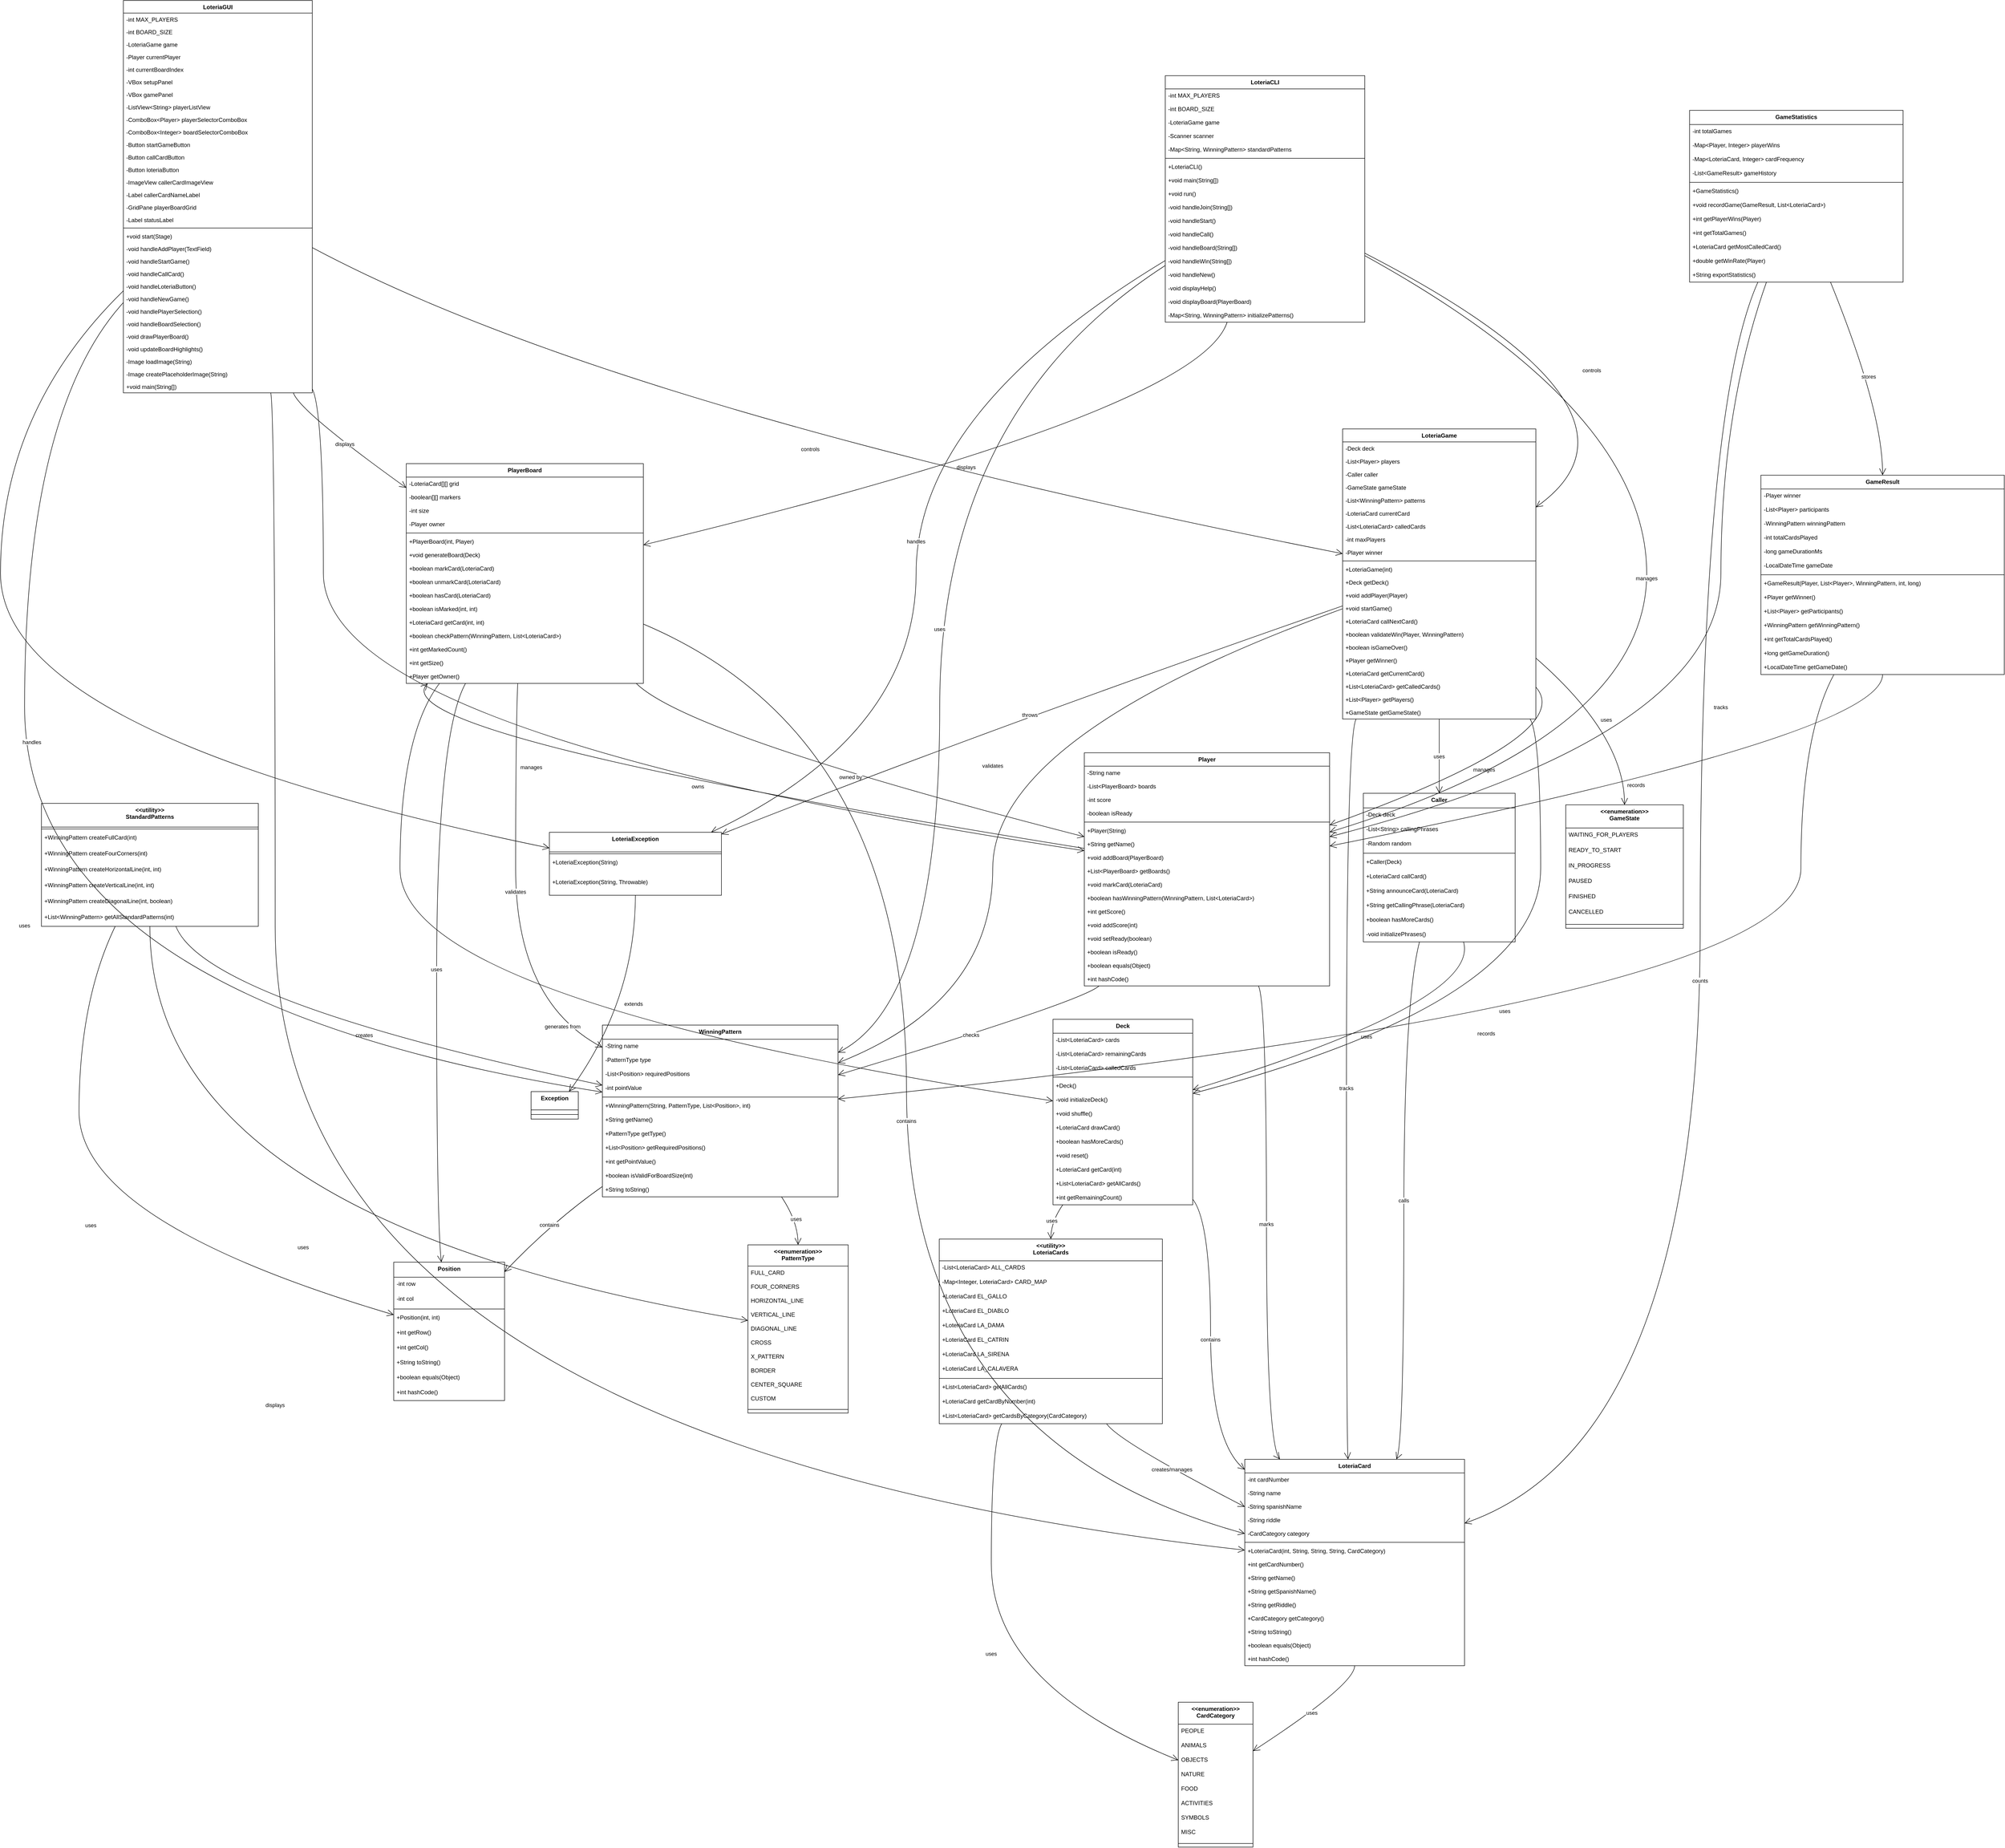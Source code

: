 <mxfile version="27.0.9">
  <diagram name="Page-1" id="v0WApXCFmBwHuWS9lIOb">
    <mxGraphModel dx="5035" dy="4025" grid="1" gridSize="10" guides="1" tooltips="1" connect="1" arrows="1" fold="1" page="1" pageScale="1" pageWidth="850" pageHeight="1100" math="0" shadow="0">
      <root>
        <mxCell id="0" />
        <mxCell id="1" parent="0" />
        <mxCell id="iqE1R30niEO9-FOyuHYD-1" value="LoteriaCard" style="swimlane;fontStyle=1;align=center;verticalAlign=top;childLayout=stackLayout;horizontal=1;startSize=28.267;horizontalStack=0;resizeParent=1;resizeParentMax=0;resizeLast=0;collapsible=0;marginBottom=0;" vertex="1" parent="1">
          <mxGeometry x="2602" y="3047" width="456" height="428.267" as="geometry" />
        </mxCell>
        <mxCell id="iqE1R30niEO9-FOyuHYD-2" value="-int cardNumber" style="text;strokeColor=none;fillColor=none;align=left;verticalAlign=top;spacingLeft=4;spacingRight=4;overflow=hidden;rotatable=0;points=[[0,0.5],[1,0.5]];portConstraint=eastwest;" vertex="1" parent="iqE1R30niEO9-FOyuHYD-1">
          <mxGeometry y="28.267" width="456" height="28" as="geometry" />
        </mxCell>
        <mxCell id="iqE1R30niEO9-FOyuHYD-3" value="-String name" style="text;strokeColor=none;fillColor=none;align=left;verticalAlign=top;spacingLeft=4;spacingRight=4;overflow=hidden;rotatable=0;points=[[0,0.5],[1,0.5]];portConstraint=eastwest;" vertex="1" parent="iqE1R30niEO9-FOyuHYD-1">
          <mxGeometry y="56.267" width="456" height="28" as="geometry" />
        </mxCell>
        <mxCell id="iqE1R30niEO9-FOyuHYD-4" value="-String spanishName" style="text;strokeColor=none;fillColor=none;align=left;verticalAlign=top;spacingLeft=4;spacingRight=4;overflow=hidden;rotatable=0;points=[[0,0.5],[1,0.5]];portConstraint=eastwest;" vertex="1" parent="iqE1R30niEO9-FOyuHYD-1">
          <mxGeometry y="84.267" width="456" height="28" as="geometry" />
        </mxCell>
        <mxCell id="iqE1R30niEO9-FOyuHYD-5" value="-String riddle" style="text;strokeColor=none;fillColor=none;align=left;verticalAlign=top;spacingLeft=4;spacingRight=4;overflow=hidden;rotatable=0;points=[[0,0.5],[1,0.5]];portConstraint=eastwest;" vertex="1" parent="iqE1R30niEO9-FOyuHYD-1">
          <mxGeometry y="112.267" width="456" height="28" as="geometry" />
        </mxCell>
        <mxCell id="iqE1R30niEO9-FOyuHYD-6" value="-CardCategory category" style="text;strokeColor=none;fillColor=none;align=left;verticalAlign=top;spacingLeft=4;spacingRight=4;overflow=hidden;rotatable=0;points=[[0,0.5],[1,0.5]];portConstraint=eastwest;" vertex="1" parent="iqE1R30niEO9-FOyuHYD-1">
          <mxGeometry y="140.267" width="456" height="28" as="geometry" />
        </mxCell>
        <mxCell id="iqE1R30niEO9-FOyuHYD-7" style="line;strokeWidth=1;fillColor=none;align=left;verticalAlign=middle;spacingTop=-1;spacingLeft=3;spacingRight=3;rotatable=0;labelPosition=right;points=[];portConstraint=eastwest;strokeColor=inherit;" vertex="1" parent="iqE1R30niEO9-FOyuHYD-1">
          <mxGeometry y="168.267" width="456" height="8" as="geometry" />
        </mxCell>
        <mxCell id="iqE1R30niEO9-FOyuHYD-8" value="+LoteriaCard(int, String, String, String, CardCategory)" style="text;strokeColor=none;fillColor=none;align=left;verticalAlign=top;spacingLeft=4;spacingRight=4;overflow=hidden;rotatable=0;points=[[0,0.5],[1,0.5]];portConstraint=eastwest;" vertex="1" parent="iqE1R30niEO9-FOyuHYD-1">
          <mxGeometry y="176.267" width="456" height="28" as="geometry" />
        </mxCell>
        <mxCell id="iqE1R30niEO9-FOyuHYD-9" value="+int getCardNumber()" style="text;strokeColor=none;fillColor=none;align=left;verticalAlign=top;spacingLeft=4;spacingRight=4;overflow=hidden;rotatable=0;points=[[0,0.5],[1,0.5]];portConstraint=eastwest;" vertex="1" parent="iqE1R30niEO9-FOyuHYD-1">
          <mxGeometry y="204.267" width="456" height="28" as="geometry" />
        </mxCell>
        <mxCell id="iqE1R30niEO9-FOyuHYD-10" value="+String getName()" style="text;strokeColor=none;fillColor=none;align=left;verticalAlign=top;spacingLeft=4;spacingRight=4;overflow=hidden;rotatable=0;points=[[0,0.5],[1,0.5]];portConstraint=eastwest;" vertex="1" parent="iqE1R30niEO9-FOyuHYD-1">
          <mxGeometry y="232.267" width="456" height="28" as="geometry" />
        </mxCell>
        <mxCell id="iqE1R30niEO9-FOyuHYD-11" value="+String getSpanishName()" style="text;strokeColor=none;fillColor=none;align=left;verticalAlign=top;spacingLeft=4;spacingRight=4;overflow=hidden;rotatable=0;points=[[0,0.5],[1,0.5]];portConstraint=eastwest;" vertex="1" parent="iqE1R30niEO9-FOyuHYD-1">
          <mxGeometry y="260.267" width="456" height="28" as="geometry" />
        </mxCell>
        <mxCell id="iqE1R30niEO9-FOyuHYD-12" value="+String getRiddle()" style="text;strokeColor=none;fillColor=none;align=left;verticalAlign=top;spacingLeft=4;spacingRight=4;overflow=hidden;rotatable=0;points=[[0,0.5],[1,0.5]];portConstraint=eastwest;" vertex="1" parent="iqE1R30niEO9-FOyuHYD-1">
          <mxGeometry y="288.267" width="456" height="28" as="geometry" />
        </mxCell>
        <mxCell id="iqE1R30niEO9-FOyuHYD-13" value="+CardCategory getCategory()" style="text;strokeColor=none;fillColor=none;align=left;verticalAlign=top;spacingLeft=4;spacingRight=4;overflow=hidden;rotatable=0;points=[[0,0.5],[1,0.5]];portConstraint=eastwest;" vertex="1" parent="iqE1R30niEO9-FOyuHYD-1">
          <mxGeometry y="316.267" width="456" height="28" as="geometry" />
        </mxCell>
        <mxCell id="iqE1R30niEO9-FOyuHYD-14" value="+String toString()" style="text;strokeColor=none;fillColor=none;align=left;verticalAlign=top;spacingLeft=4;spacingRight=4;overflow=hidden;rotatable=0;points=[[0,0.5],[1,0.5]];portConstraint=eastwest;" vertex="1" parent="iqE1R30niEO9-FOyuHYD-1">
          <mxGeometry y="344.267" width="456" height="28" as="geometry" />
        </mxCell>
        <mxCell id="iqE1R30niEO9-FOyuHYD-15" value="+boolean equals(Object)" style="text;strokeColor=none;fillColor=none;align=left;verticalAlign=top;spacingLeft=4;spacingRight=4;overflow=hidden;rotatable=0;points=[[0,0.5],[1,0.5]];portConstraint=eastwest;" vertex="1" parent="iqE1R30niEO9-FOyuHYD-1">
          <mxGeometry y="372.267" width="456" height="28" as="geometry" />
        </mxCell>
        <mxCell id="iqE1R30niEO9-FOyuHYD-16" value="+int hashCode()" style="text;strokeColor=none;fillColor=none;align=left;verticalAlign=top;spacingLeft=4;spacingRight=4;overflow=hidden;rotatable=0;points=[[0,0.5],[1,0.5]];portConstraint=eastwest;" vertex="1" parent="iqE1R30niEO9-FOyuHYD-1">
          <mxGeometry y="400.267" width="456" height="28" as="geometry" />
        </mxCell>
        <mxCell id="iqE1R30niEO9-FOyuHYD-17" value="&lt;&lt;enumeration&gt;&gt;&#xa;CardCategory" style="swimlane;fontStyle=1;align=center;verticalAlign=top;childLayout=stackLayout;horizontal=1;startSize=45.6;horizontalStack=0;resizeParent=1;resizeParentMax=0;resizeLast=0;collapsible=0;marginBottom=0;" vertex="1" parent="1">
          <mxGeometry x="2464" y="3551" width="155" height="300.6" as="geometry" />
        </mxCell>
        <mxCell id="iqE1R30niEO9-FOyuHYD-18" value="PEOPLE" style="text;strokeColor=none;fillColor=none;align=left;verticalAlign=top;spacingLeft=4;spacingRight=4;overflow=hidden;rotatable=0;points=[[0,0.5],[1,0.5]];portConstraint=eastwest;" vertex="1" parent="iqE1R30niEO9-FOyuHYD-17">
          <mxGeometry y="45.6" width="155" height="30" as="geometry" />
        </mxCell>
        <mxCell id="iqE1R30niEO9-FOyuHYD-19" value="ANIMALS" style="text;strokeColor=none;fillColor=none;align=left;verticalAlign=top;spacingLeft=4;spacingRight=4;overflow=hidden;rotatable=0;points=[[0,0.5],[1,0.5]];portConstraint=eastwest;" vertex="1" parent="iqE1R30niEO9-FOyuHYD-17">
          <mxGeometry y="75.6" width="155" height="30" as="geometry" />
        </mxCell>
        <mxCell id="iqE1R30niEO9-FOyuHYD-20" value="OBJECTS" style="text;strokeColor=none;fillColor=none;align=left;verticalAlign=top;spacingLeft=4;spacingRight=4;overflow=hidden;rotatable=0;points=[[0,0.5],[1,0.5]];portConstraint=eastwest;" vertex="1" parent="iqE1R30niEO9-FOyuHYD-17">
          <mxGeometry y="105.6" width="155" height="30" as="geometry" />
        </mxCell>
        <mxCell id="iqE1R30niEO9-FOyuHYD-21" value="NATURE" style="text;strokeColor=none;fillColor=none;align=left;verticalAlign=top;spacingLeft=4;spacingRight=4;overflow=hidden;rotatable=0;points=[[0,0.5],[1,0.5]];portConstraint=eastwest;" vertex="1" parent="iqE1R30niEO9-FOyuHYD-17">
          <mxGeometry y="135.6" width="155" height="30" as="geometry" />
        </mxCell>
        <mxCell id="iqE1R30niEO9-FOyuHYD-22" value="FOOD" style="text;strokeColor=none;fillColor=none;align=left;verticalAlign=top;spacingLeft=4;spacingRight=4;overflow=hidden;rotatable=0;points=[[0,0.5],[1,0.5]];portConstraint=eastwest;" vertex="1" parent="iqE1R30niEO9-FOyuHYD-17">
          <mxGeometry y="165.6" width="155" height="30" as="geometry" />
        </mxCell>
        <mxCell id="iqE1R30niEO9-FOyuHYD-23" value="ACTIVITIES" style="text;strokeColor=none;fillColor=none;align=left;verticalAlign=top;spacingLeft=4;spacingRight=4;overflow=hidden;rotatable=0;points=[[0,0.5],[1,0.5]];portConstraint=eastwest;" vertex="1" parent="iqE1R30niEO9-FOyuHYD-17">
          <mxGeometry y="195.6" width="155" height="30" as="geometry" />
        </mxCell>
        <mxCell id="iqE1R30niEO9-FOyuHYD-24" value="SYMBOLS" style="text;strokeColor=none;fillColor=none;align=left;verticalAlign=top;spacingLeft=4;spacingRight=4;overflow=hidden;rotatable=0;points=[[0,0.5],[1,0.5]];portConstraint=eastwest;" vertex="1" parent="iqE1R30niEO9-FOyuHYD-17">
          <mxGeometry y="225.6" width="155" height="30" as="geometry" />
        </mxCell>
        <mxCell id="iqE1R30niEO9-FOyuHYD-25" value="MISC" style="text;strokeColor=none;fillColor=none;align=left;verticalAlign=top;spacingLeft=4;spacingRight=4;overflow=hidden;rotatable=0;points=[[0,0.5],[1,0.5]];portConstraint=eastwest;" vertex="1" parent="iqE1R30niEO9-FOyuHYD-17">
          <mxGeometry y="255.6" width="155" height="30" as="geometry" />
        </mxCell>
        <mxCell id="iqE1R30niEO9-FOyuHYD-26" style="line;strokeWidth=1;fillColor=none;align=left;verticalAlign=middle;spacingTop=-1;spacingLeft=3;spacingRight=3;rotatable=0;labelPosition=right;points=[];portConstraint=eastwest;strokeColor=inherit;" vertex="1" parent="iqE1R30niEO9-FOyuHYD-17">
          <mxGeometry y="285.6" width="155" height="15" as="geometry" />
        </mxCell>
        <mxCell id="iqE1R30niEO9-FOyuHYD-27" value="&lt;&lt;utility&gt;&gt;&#xa;LoteriaCards" style="swimlane;fontStyle=1;align=center;verticalAlign=top;childLayout=stackLayout;horizontal=1;startSize=45.12;horizontalStack=0;resizeParent=1;resizeParentMax=0;resizeLast=0;collapsible=0;marginBottom=0;" vertex="1" parent="1">
          <mxGeometry x="1968" y="2590" width="463" height="383.12" as="geometry" />
        </mxCell>
        <mxCell id="iqE1R30niEO9-FOyuHYD-28" value="-List&lt;LoteriaCard&gt; ALL_CARDS" style="text;strokeColor=none;fillColor=none;align=left;verticalAlign=top;spacingLeft=4;spacingRight=4;overflow=hidden;rotatable=0;points=[[0,0.5],[1,0.5]];portConstraint=eastwest;" vertex="1" parent="iqE1R30niEO9-FOyuHYD-27">
          <mxGeometry y="45.12" width="463" height="30" as="geometry" />
        </mxCell>
        <mxCell id="iqE1R30niEO9-FOyuHYD-29" value="-Map&lt;Integer, LoteriaCard&gt; CARD_MAP" style="text;strokeColor=none;fillColor=none;align=left;verticalAlign=top;spacingLeft=4;spacingRight=4;overflow=hidden;rotatable=0;points=[[0,0.5],[1,0.5]];portConstraint=eastwest;" vertex="1" parent="iqE1R30niEO9-FOyuHYD-27">
          <mxGeometry y="75.12" width="463" height="30" as="geometry" />
        </mxCell>
        <mxCell id="iqE1R30niEO9-FOyuHYD-30" value="+LoteriaCard EL_GALLO" style="text;strokeColor=none;fillColor=none;align=left;verticalAlign=top;spacingLeft=4;spacingRight=4;overflow=hidden;rotatable=0;points=[[0,0.5],[1,0.5]];portConstraint=eastwest;" vertex="1" parent="iqE1R30niEO9-FOyuHYD-27">
          <mxGeometry y="105.12" width="463" height="30" as="geometry" />
        </mxCell>
        <mxCell id="iqE1R30niEO9-FOyuHYD-31" value="+LoteriaCard EL_DIABLO" style="text;strokeColor=none;fillColor=none;align=left;verticalAlign=top;spacingLeft=4;spacingRight=4;overflow=hidden;rotatable=0;points=[[0,0.5],[1,0.5]];portConstraint=eastwest;" vertex="1" parent="iqE1R30niEO9-FOyuHYD-27">
          <mxGeometry y="135.12" width="463" height="30" as="geometry" />
        </mxCell>
        <mxCell id="iqE1R30niEO9-FOyuHYD-32" value="+LoteriaCard LA_DAMA" style="text;strokeColor=none;fillColor=none;align=left;verticalAlign=top;spacingLeft=4;spacingRight=4;overflow=hidden;rotatable=0;points=[[0,0.5],[1,0.5]];portConstraint=eastwest;" vertex="1" parent="iqE1R30niEO9-FOyuHYD-27">
          <mxGeometry y="165.12" width="463" height="30" as="geometry" />
        </mxCell>
        <mxCell id="iqE1R30niEO9-FOyuHYD-33" value="+LoteriaCard EL_CATRIN" style="text;strokeColor=none;fillColor=none;align=left;verticalAlign=top;spacingLeft=4;spacingRight=4;overflow=hidden;rotatable=0;points=[[0,0.5],[1,0.5]];portConstraint=eastwest;" vertex="1" parent="iqE1R30niEO9-FOyuHYD-27">
          <mxGeometry y="195.12" width="463" height="30" as="geometry" />
        </mxCell>
        <mxCell id="iqE1R30niEO9-FOyuHYD-34" value="+LoteriaCard LA_SIRENA" style="text;strokeColor=none;fillColor=none;align=left;verticalAlign=top;spacingLeft=4;spacingRight=4;overflow=hidden;rotatable=0;points=[[0,0.5],[1,0.5]];portConstraint=eastwest;" vertex="1" parent="iqE1R30niEO9-FOyuHYD-27">
          <mxGeometry y="225.12" width="463" height="30" as="geometry" />
        </mxCell>
        <mxCell id="iqE1R30niEO9-FOyuHYD-35" value="+LoteriaCard LA_CALAVERA" style="text;strokeColor=none;fillColor=none;align=left;verticalAlign=top;spacingLeft=4;spacingRight=4;overflow=hidden;rotatable=0;points=[[0,0.5],[1,0.5]];portConstraint=eastwest;" vertex="1" parent="iqE1R30niEO9-FOyuHYD-27">
          <mxGeometry y="255.12" width="463" height="30" as="geometry" />
        </mxCell>
        <mxCell id="iqE1R30niEO9-FOyuHYD-36" style="line;strokeWidth=1;fillColor=none;align=left;verticalAlign=middle;spacingTop=-1;spacingLeft=3;spacingRight=3;rotatable=0;labelPosition=right;points=[];portConstraint=eastwest;strokeColor=inherit;" vertex="1" parent="iqE1R30niEO9-FOyuHYD-27">
          <mxGeometry y="285.12" width="463" height="8" as="geometry" />
        </mxCell>
        <mxCell id="iqE1R30niEO9-FOyuHYD-37" value="+List&lt;LoteriaCard&gt; getAllCards()" style="text;strokeColor=none;fillColor=none;align=left;verticalAlign=top;spacingLeft=4;spacingRight=4;overflow=hidden;rotatable=0;points=[[0,0.5],[1,0.5]];portConstraint=eastwest;" vertex="1" parent="iqE1R30niEO9-FOyuHYD-27">
          <mxGeometry y="293.12" width="463" height="30" as="geometry" />
        </mxCell>
        <mxCell id="iqE1R30niEO9-FOyuHYD-38" value="+LoteriaCard getCardByNumber(int)" style="text;strokeColor=none;fillColor=none;align=left;verticalAlign=top;spacingLeft=4;spacingRight=4;overflow=hidden;rotatable=0;points=[[0,0.5],[1,0.5]];portConstraint=eastwest;" vertex="1" parent="iqE1R30niEO9-FOyuHYD-27">
          <mxGeometry y="323.12" width="463" height="30" as="geometry" />
        </mxCell>
        <mxCell id="iqE1R30niEO9-FOyuHYD-39" value="+List&lt;LoteriaCard&gt; getCardsByCategory(CardCategory)" style="text;strokeColor=none;fillColor=none;align=left;verticalAlign=top;spacingLeft=4;spacingRight=4;overflow=hidden;rotatable=0;points=[[0,0.5],[1,0.5]];portConstraint=eastwest;" vertex="1" parent="iqE1R30niEO9-FOyuHYD-27">
          <mxGeometry y="353.12" width="463" height="30" as="geometry" />
        </mxCell>
        <mxCell id="iqE1R30niEO9-FOyuHYD-40" value="Deck" style="swimlane;fontStyle=1;align=center;verticalAlign=top;childLayout=stackLayout;horizontal=1;startSize=28.923;horizontalStack=0;resizeParent=1;resizeParentMax=0;resizeLast=0;collapsible=0;marginBottom=0;" vertex="1" parent="1">
          <mxGeometry x="2204" y="2134" width="290" height="384.923" as="geometry" />
        </mxCell>
        <mxCell id="iqE1R30niEO9-FOyuHYD-41" value="-List&lt;LoteriaCard&gt; cards" style="text;strokeColor=none;fillColor=none;align=left;verticalAlign=top;spacingLeft=4;spacingRight=4;overflow=hidden;rotatable=0;points=[[0,0.5],[1,0.5]];portConstraint=eastwest;" vertex="1" parent="iqE1R30niEO9-FOyuHYD-40">
          <mxGeometry y="28.923" width="290" height="29" as="geometry" />
        </mxCell>
        <mxCell id="iqE1R30niEO9-FOyuHYD-42" value="-List&lt;LoteriaCard&gt; remainingCards" style="text;strokeColor=none;fillColor=none;align=left;verticalAlign=top;spacingLeft=4;spacingRight=4;overflow=hidden;rotatable=0;points=[[0,0.5],[1,0.5]];portConstraint=eastwest;" vertex="1" parent="iqE1R30niEO9-FOyuHYD-40">
          <mxGeometry y="57.923" width="290" height="29" as="geometry" />
        </mxCell>
        <mxCell id="iqE1R30niEO9-FOyuHYD-43" value="-List&lt;LoteriaCard&gt; calledCards" style="text;strokeColor=none;fillColor=none;align=left;verticalAlign=top;spacingLeft=4;spacingRight=4;overflow=hidden;rotatable=0;points=[[0,0.5],[1,0.5]];portConstraint=eastwest;" vertex="1" parent="iqE1R30niEO9-FOyuHYD-40">
          <mxGeometry y="86.923" width="290" height="29" as="geometry" />
        </mxCell>
        <mxCell id="iqE1R30niEO9-FOyuHYD-44" style="line;strokeWidth=1;fillColor=none;align=left;verticalAlign=middle;spacingTop=-1;spacingLeft=3;spacingRight=3;rotatable=0;labelPosition=right;points=[];portConstraint=eastwest;strokeColor=inherit;" vertex="1" parent="iqE1R30niEO9-FOyuHYD-40">
          <mxGeometry y="115.923" width="290" height="8" as="geometry" />
        </mxCell>
        <mxCell id="iqE1R30niEO9-FOyuHYD-45" value="+Deck()" style="text;strokeColor=none;fillColor=none;align=left;verticalAlign=top;spacingLeft=4;spacingRight=4;overflow=hidden;rotatable=0;points=[[0,0.5],[1,0.5]];portConstraint=eastwest;" vertex="1" parent="iqE1R30niEO9-FOyuHYD-40">
          <mxGeometry y="123.923" width="290" height="29" as="geometry" />
        </mxCell>
        <mxCell id="iqE1R30niEO9-FOyuHYD-46" value="-void initializeDeck()" style="text;strokeColor=none;fillColor=none;align=left;verticalAlign=top;spacingLeft=4;spacingRight=4;overflow=hidden;rotatable=0;points=[[0,0.5],[1,0.5]];portConstraint=eastwest;" vertex="1" parent="iqE1R30niEO9-FOyuHYD-40">
          <mxGeometry y="152.923" width="290" height="29" as="geometry" />
        </mxCell>
        <mxCell id="iqE1R30niEO9-FOyuHYD-47" value="+void shuffle()" style="text;strokeColor=none;fillColor=none;align=left;verticalAlign=top;spacingLeft=4;spacingRight=4;overflow=hidden;rotatable=0;points=[[0,0.5],[1,0.5]];portConstraint=eastwest;" vertex="1" parent="iqE1R30niEO9-FOyuHYD-40">
          <mxGeometry y="181.923" width="290" height="29" as="geometry" />
        </mxCell>
        <mxCell id="iqE1R30niEO9-FOyuHYD-48" value="+LoteriaCard drawCard()" style="text;strokeColor=none;fillColor=none;align=left;verticalAlign=top;spacingLeft=4;spacingRight=4;overflow=hidden;rotatable=0;points=[[0,0.5],[1,0.5]];portConstraint=eastwest;" vertex="1" parent="iqE1R30niEO9-FOyuHYD-40">
          <mxGeometry y="210.923" width="290" height="29" as="geometry" />
        </mxCell>
        <mxCell id="iqE1R30niEO9-FOyuHYD-49" value="+boolean hasMoreCards()" style="text;strokeColor=none;fillColor=none;align=left;verticalAlign=top;spacingLeft=4;spacingRight=4;overflow=hidden;rotatable=0;points=[[0,0.5],[1,0.5]];portConstraint=eastwest;" vertex="1" parent="iqE1R30niEO9-FOyuHYD-40">
          <mxGeometry y="239.923" width="290" height="29" as="geometry" />
        </mxCell>
        <mxCell id="iqE1R30niEO9-FOyuHYD-50" value="+void reset()" style="text;strokeColor=none;fillColor=none;align=left;verticalAlign=top;spacingLeft=4;spacingRight=4;overflow=hidden;rotatable=0;points=[[0,0.5],[1,0.5]];portConstraint=eastwest;" vertex="1" parent="iqE1R30niEO9-FOyuHYD-40">
          <mxGeometry y="268.923" width="290" height="29" as="geometry" />
        </mxCell>
        <mxCell id="iqE1R30niEO9-FOyuHYD-51" value="+LoteriaCard getCard(int)" style="text;strokeColor=none;fillColor=none;align=left;verticalAlign=top;spacingLeft=4;spacingRight=4;overflow=hidden;rotatable=0;points=[[0,0.5],[1,0.5]];portConstraint=eastwest;" vertex="1" parent="iqE1R30niEO9-FOyuHYD-40">
          <mxGeometry y="297.923" width="290" height="29" as="geometry" />
        </mxCell>
        <mxCell id="iqE1R30niEO9-FOyuHYD-52" value="+List&lt;LoteriaCard&gt; getAllCards()" style="text;strokeColor=none;fillColor=none;align=left;verticalAlign=top;spacingLeft=4;spacingRight=4;overflow=hidden;rotatable=0;points=[[0,0.5],[1,0.5]];portConstraint=eastwest;" vertex="1" parent="iqE1R30niEO9-FOyuHYD-40">
          <mxGeometry y="326.923" width="290" height="29" as="geometry" />
        </mxCell>
        <mxCell id="iqE1R30niEO9-FOyuHYD-53" value="+int getRemainingCount()" style="text;strokeColor=none;fillColor=none;align=left;verticalAlign=top;spacingLeft=4;spacingRight=4;overflow=hidden;rotatable=0;points=[[0,0.5],[1,0.5]];portConstraint=eastwest;" vertex="1" parent="iqE1R30niEO9-FOyuHYD-40">
          <mxGeometry y="355.923" width="290" height="29" as="geometry" />
        </mxCell>
        <mxCell id="iqE1R30niEO9-FOyuHYD-54" value="Caller" style="swimlane;fontStyle=1;align=center;verticalAlign=top;childLayout=stackLayout;horizontal=1;startSize=30.4;horizontalStack=0;resizeParent=1;resizeParentMax=0;resizeLast=0;collapsible=0;marginBottom=0;" vertex="1" parent="1">
          <mxGeometry x="2848" y="1665" width="315" height="308.4" as="geometry" />
        </mxCell>
        <mxCell id="iqE1R30niEO9-FOyuHYD-55" value="-Deck deck" style="text;strokeColor=none;fillColor=none;align=left;verticalAlign=top;spacingLeft=4;spacingRight=4;overflow=hidden;rotatable=0;points=[[0,0.5],[1,0.5]];portConstraint=eastwest;" vertex="1" parent="iqE1R30niEO9-FOyuHYD-54">
          <mxGeometry y="30.4" width="315" height="30" as="geometry" />
        </mxCell>
        <mxCell id="iqE1R30niEO9-FOyuHYD-56" value="-List&lt;String&gt; callingPhrases" style="text;strokeColor=none;fillColor=none;align=left;verticalAlign=top;spacingLeft=4;spacingRight=4;overflow=hidden;rotatable=0;points=[[0,0.5],[1,0.5]];portConstraint=eastwest;" vertex="1" parent="iqE1R30niEO9-FOyuHYD-54">
          <mxGeometry y="60.4" width="315" height="30" as="geometry" />
        </mxCell>
        <mxCell id="iqE1R30niEO9-FOyuHYD-57" value="-Random random" style="text;strokeColor=none;fillColor=none;align=left;verticalAlign=top;spacingLeft=4;spacingRight=4;overflow=hidden;rotatable=0;points=[[0,0.5],[1,0.5]];portConstraint=eastwest;" vertex="1" parent="iqE1R30niEO9-FOyuHYD-54">
          <mxGeometry y="90.4" width="315" height="30" as="geometry" />
        </mxCell>
        <mxCell id="iqE1R30niEO9-FOyuHYD-58" style="line;strokeWidth=1;fillColor=none;align=left;verticalAlign=middle;spacingTop=-1;spacingLeft=3;spacingRight=3;rotatable=0;labelPosition=right;points=[];portConstraint=eastwest;strokeColor=inherit;" vertex="1" parent="iqE1R30niEO9-FOyuHYD-54">
          <mxGeometry y="120.4" width="315" height="8" as="geometry" />
        </mxCell>
        <mxCell id="iqE1R30niEO9-FOyuHYD-59" value="+Caller(Deck)" style="text;strokeColor=none;fillColor=none;align=left;verticalAlign=top;spacingLeft=4;spacingRight=4;overflow=hidden;rotatable=0;points=[[0,0.5],[1,0.5]];portConstraint=eastwest;" vertex="1" parent="iqE1R30niEO9-FOyuHYD-54">
          <mxGeometry y="128.4" width="315" height="30" as="geometry" />
        </mxCell>
        <mxCell id="iqE1R30niEO9-FOyuHYD-60" value="+LoteriaCard callCard()" style="text;strokeColor=none;fillColor=none;align=left;verticalAlign=top;spacingLeft=4;spacingRight=4;overflow=hidden;rotatable=0;points=[[0,0.5],[1,0.5]];portConstraint=eastwest;" vertex="1" parent="iqE1R30niEO9-FOyuHYD-54">
          <mxGeometry y="158.4" width="315" height="30" as="geometry" />
        </mxCell>
        <mxCell id="iqE1R30niEO9-FOyuHYD-61" value="+String announceCard(LoteriaCard)" style="text;strokeColor=none;fillColor=none;align=left;verticalAlign=top;spacingLeft=4;spacingRight=4;overflow=hidden;rotatable=0;points=[[0,0.5],[1,0.5]];portConstraint=eastwest;" vertex="1" parent="iqE1R30niEO9-FOyuHYD-54">
          <mxGeometry y="188.4" width="315" height="30" as="geometry" />
        </mxCell>
        <mxCell id="iqE1R30niEO9-FOyuHYD-62" value="+String getCallingPhrase(LoteriaCard)" style="text;strokeColor=none;fillColor=none;align=left;verticalAlign=top;spacingLeft=4;spacingRight=4;overflow=hidden;rotatable=0;points=[[0,0.5],[1,0.5]];portConstraint=eastwest;" vertex="1" parent="iqE1R30niEO9-FOyuHYD-54">
          <mxGeometry y="218.4" width="315" height="30" as="geometry" />
        </mxCell>
        <mxCell id="iqE1R30niEO9-FOyuHYD-63" value="+boolean hasMoreCards()" style="text;strokeColor=none;fillColor=none;align=left;verticalAlign=top;spacingLeft=4;spacingRight=4;overflow=hidden;rotatable=0;points=[[0,0.5],[1,0.5]];portConstraint=eastwest;" vertex="1" parent="iqE1R30niEO9-FOyuHYD-54">
          <mxGeometry y="248.4" width="315" height="30" as="geometry" />
        </mxCell>
        <mxCell id="iqE1R30niEO9-FOyuHYD-64" value="-void initializePhrases()" style="text;strokeColor=none;fillColor=none;align=left;verticalAlign=top;spacingLeft=4;spacingRight=4;overflow=hidden;rotatable=0;points=[[0,0.5],[1,0.5]];portConstraint=eastwest;" vertex="1" parent="iqE1R30niEO9-FOyuHYD-54">
          <mxGeometry y="278.4" width="315" height="30" as="geometry" />
        </mxCell>
        <mxCell id="iqE1R30niEO9-FOyuHYD-65" value="Position" style="swimlane;fontStyle=1;align=center;verticalAlign=top;childLayout=stackLayout;horizontal=1;startSize=31.111;horizontalStack=0;resizeParent=1;resizeParentMax=0;resizeLast=0;collapsible=0;marginBottom=0;" vertex="1" parent="1">
          <mxGeometry x="836" y="2638" width="230" height="287.111" as="geometry" />
        </mxCell>
        <mxCell id="iqE1R30niEO9-FOyuHYD-66" value="-int row" style="text;strokeColor=none;fillColor=none;align=left;verticalAlign=top;spacingLeft=4;spacingRight=4;overflow=hidden;rotatable=0;points=[[0,0.5],[1,0.5]];portConstraint=eastwest;" vertex="1" parent="iqE1R30niEO9-FOyuHYD-65">
          <mxGeometry y="31.111" width="230" height="31" as="geometry" />
        </mxCell>
        <mxCell id="iqE1R30niEO9-FOyuHYD-67" value="-int col" style="text;strokeColor=none;fillColor=none;align=left;verticalAlign=top;spacingLeft=4;spacingRight=4;overflow=hidden;rotatable=0;points=[[0,0.5],[1,0.5]];portConstraint=eastwest;" vertex="1" parent="iqE1R30niEO9-FOyuHYD-65">
          <mxGeometry y="62.111" width="230" height="31" as="geometry" />
        </mxCell>
        <mxCell id="iqE1R30niEO9-FOyuHYD-68" style="line;strokeWidth=1;fillColor=none;align=left;verticalAlign=middle;spacingTop=-1;spacingLeft=3;spacingRight=3;rotatable=0;labelPosition=right;points=[];portConstraint=eastwest;strokeColor=inherit;" vertex="1" parent="iqE1R30niEO9-FOyuHYD-65">
          <mxGeometry y="93.111" width="230" height="8" as="geometry" />
        </mxCell>
        <mxCell id="iqE1R30niEO9-FOyuHYD-69" value="+Position(int, int)" style="text;strokeColor=none;fillColor=none;align=left;verticalAlign=top;spacingLeft=4;spacingRight=4;overflow=hidden;rotatable=0;points=[[0,0.5],[1,0.5]];portConstraint=eastwest;" vertex="1" parent="iqE1R30niEO9-FOyuHYD-65">
          <mxGeometry y="101.111" width="230" height="31" as="geometry" />
        </mxCell>
        <mxCell id="iqE1R30niEO9-FOyuHYD-70" value="+int getRow()" style="text;strokeColor=none;fillColor=none;align=left;verticalAlign=top;spacingLeft=4;spacingRight=4;overflow=hidden;rotatable=0;points=[[0,0.5],[1,0.5]];portConstraint=eastwest;" vertex="1" parent="iqE1R30niEO9-FOyuHYD-65">
          <mxGeometry y="132.111" width="230" height="31" as="geometry" />
        </mxCell>
        <mxCell id="iqE1R30niEO9-FOyuHYD-71" value="+int getCol()" style="text;strokeColor=none;fillColor=none;align=left;verticalAlign=top;spacingLeft=4;spacingRight=4;overflow=hidden;rotatable=0;points=[[0,0.5],[1,0.5]];portConstraint=eastwest;" vertex="1" parent="iqE1R30niEO9-FOyuHYD-65">
          <mxGeometry y="163.111" width="230" height="31" as="geometry" />
        </mxCell>
        <mxCell id="iqE1R30niEO9-FOyuHYD-72" value="+String toString()" style="text;strokeColor=none;fillColor=none;align=left;verticalAlign=top;spacingLeft=4;spacingRight=4;overflow=hidden;rotatable=0;points=[[0,0.5],[1,0.5]];portConstraint=eastwest;" vertex="1" parent="iqE1R30niEO9-FOyuHYD-65">
          <mxGeometry y="194.111" width="230" height="31" as="geometry" />
        </mxCell>
        <mxCell id="iqE1R30niEO9-FOyuHYD-73" value="+boolean equals(Object)" style="text;strokeColor=none;fillColor=none;align=left;verticalAlign=top;spacingLeft=4;spacingRight=4;overflow=hidden;rotatable=0;points=[[0,0.5],[1,0.5]];portConstraint=eastwest;" vertex="1" parent="iqE1R30niEO9-FOyuHYD-65">
          <mxGeometry y="225.111" width="230" height="31" as="geometry" />
        </mxCell>
        <mxCell id="iqE1R30niEO9-FOyuHYD-74" value="+int hashCode()" style="text;strokeColor=none;fillColor=none;align=left;verticalAlign=top;spacingLeft=4;spacingRight=4;overflow=hidden;rotatable=0;points=[[0,0.5],[1,0.5]];portConstraint=eastwest;" vertex="1" parent="iqE1R30niEO9-FOyuHYD-65">
          <mxGeometry y="256.111" width="230" height="31" as="geometry" />
        </mxCell>
        <mxCell id="iqE1R30niEO9-FOyuHYD-75" value="&lt;&lt;enumeration&gt;&gt;&#xa;PatternType" style="swimlane;fontStyle=1;align=center;verticalAlign=top;childLayout=stackLayout;horizontal=1;startSize=44;horizontalStack=0;resizeParent=1;resizeParentMax=0;resizeLast=0;collapsible=0;marginBottom=0;" vertex="1" parent="1">
          <mxGeometry x="1571" y="2602" width="208" height="349" as="geometry" />
        </mxCell>
        <mxCell id="iqE1R30niEO9-FOyuHYD-76" value="FULL_CARD" style="text;strokeColor=none;fillColor=none;align=left;verticalAlign=top;spacingLeft=4;spacingRight=4;overflow=hidden;rotatable=0;points=[[0,0.5],[1,0.5]];portConstraint=eastwest;" vertex="1" parent="iqE1R30niEO9-FOyuHYD-75">
          <mxGeometry y="44" width="208" height="29" as="geometry" />
        </mxCell>
        <mxCell id="iqE1R30niEO9-FOyuHYD-77" value="FOUR_CORNERS" style="text;strokeColor=none;fillColor=none;align=left;verticalAlign=top;spacingLeft=4;spacingRight=4;overflow=hidden;rotatable=0;points=[[0,0.5],[1,0.5]];portConstraint=eastwest;" vertex="1" parent="iqE1R30niEO9-FOyuHYD-75">
          <mxGeometry y="73" width="208" height="29" as="geometry" />
        </mxCell>
        <mxCell id="iqE1R30niEO9-FOyuHYD-78" value="HORIZONTAL_LINE" style="text;strokeColor=none;fillColor=none;align=left;verticalAlign=top;spacingLeft=4;spacingRight=4;overflow=hidden;rotatable=0;points=[[0,0.5],[1,0.5]];portConstraint=eastwest;" vertex="1" parent="iqE1R30niEO9-FOyuHYD-75">
          <mxGeometry y="102" width="208" height="29" as="geometry" />
        </mxCell>
        <mxCell id="iqE1R30niEO9-FOyuHYD-79" value="VERTICAL_LINE" style="text;strokeColor=none;fillColor=none;align=left;verticalAlign=top;spacingLeft=4;spacingRight=4;overflow=hidden;rotatable=0;points=[[0,0.5],[1,0.5]];portConstraint=eastwest;" vertex="1" parent="iqE1R30niEO9-FOyuHYD-75">
          <mxGeometry y="131" width="208" height="29" as="geometry" />
        </mxCell>
        <mxCell id="iqE1R30niEO9-FOyuHYD-80" value="DIAGONAL_LINE" style="text;strokeColor=none;fillColor=none;align=left;verticalAlign=top;spacingLeft=4;spacingRight=4;overflow=hidden;rotatable=0;points=[[0,0.5],[1,0.5]];portConstraint=eastwest;" vertex="1" parent="iqE1R30niEO9-FOyuHYD-75">
          <mxGeometry y="160" width="208" height="29" as="geometry" />
        </mxCell>
        <mxCell id="iqE1R30niEO9-FOyuHYD-81" value="CROSS" style="text;strokeColor=none;fillColor=none;align=left;verticalAlign=top;spacingLeft=4;spacingRight=4;overflow=hidden;rotatable=0;points=[[0,0.5],[1,0.5]];portConstraint=eastwest;" vertex="1" parent="iqE1R30niEO9-FOyuHYD-75">
          <mxGeometry y="189" width="208" height="29" as="geometry" />
        </mxCell>
        <mxCell id="iqE1R30niEO9-FOyuHYD-82" value="X_PATTERN" style="text;strokeColor=none;fillColor=none;align=left;verticalAlign=top;spacingLeft=4;spacingRight=4;overflow=hidden;rotatable=0;points=[[0,0.5],[1,0.5]];portConstraint=eastwest;" vertex="1" parent="iqE1R30niEO9-FOyuHYD-75">
          <mxGeometry y="218" width="208" height="29" as="geometry" />
        </mxCell>
        <mxCell id="iqE1R30niEO9-FOyuHYD-83" value="BORDER" style="text;strokeColor=none;fillColor=none;align=left;verticalAlign=top;spacingLeft=4;spacingRight=4;overflow=hidden;rotatable=0;points=[[0,0.5],[1,0.5]];portConstraint=eastwest;" vertex="1" parent="iqE1R30niEO9-FOyuHYD-75">
          <mxGeometry y="247" width="208" height="29" as="geometry" />
        </mxCell>
        <mxCell id="iqE1R30niEO9-FOyuHYD-84" value="CENTER_SQUARE" style="text;strokeColor=none;fillColor=none;align=left;verticalAlign=top;spacingLeft=4;spacingRight=4;overflow=hidden;rotatable=0;points=[[0,0.5],[1,0.5]];portConstraint=eastwest;" vertex="1" parent="iqE1R30niEO9-FOyuHYD-75">
          <mxGeometry y="276" width="208" height="29" as="geometry" />
        </mxCell>
        <mxCell id="iqE1R30niEO9-FOyuHYD-85" value="CUSTOM" style="text;strokeColor=none;fillColor=none;align=left;verticalAlign=top;spacingLeft=4;spacingRight=4;overflow=hidden;rotatable=0;points=[[0,0.5],[1,0.5]];portConstraint=eastwest;" vertex="1" parent="iqE1R30niEO9-FOyuHYD-75">
          <mxGeometry y="305" width="208" height="29" as="geometry" />
        </mxCell>
        <mxCell id="iqE1R30niEO9-FOyuHYD-86" style="line;strokeWidth=1;fillColor=none;align=left;verticalAlign=middle;spacingTop=-1;spacingLeft=3;spacingRight=3;rotatable=0;labelPosition=right;points=[];portConstraint=eastwest;strokeColor=inherit;" vertex="1" parent="iqE1R30niEO9-FOyuHYD-75">
          <mxGeometry y="334" width="208" height="15" as="geometry" />
        </mxCell>
        <mxCell id="iqE1R30niEO9-FOyuHYD-87" value="WinningPattern" style="swimlane;fontStyle=1;align=center;verticalAlign=top;childLayout=stackLayout;horizontal=1;startSize=29.333;horizontalStack=0;resizeParent=1;resizeParentMax=0;resizeLast=0;collapsible=0;marginBottom=0;" vertex="1" parent="1">
          <mxGeometry x="1269" y="2146" width="489" height="356.333" as="geometry" />
        </mxCell>
        <mxCell id="iqE1R30niEO9-FOyuHYD-88" value="-String name" style="text;strokeColor=none;fillColor=none;align=left;verticalAlign=top;spacingLeft=4;spacingRight=4;overflow=hidden;rotatable=0;points=[[0,0.5],[1,0.5]];portConstraint=eastwest;" vertex="1" parent="iqE1R30niEO9-FOyuHYD-87">
          <mxGeometry y="29.333" width="489" height="29" as="geometry" />
        </mxCell>
        <mxCell id="iqE1R30niEO9-FOyuHYD-89" value="-PatternType type" style="text;strokeColor=none;fillColor=none;align=left;verticalAlign=top;spacingLeft=4;spacingRight=4;overflow=hidden;rotatable=0;points=[[0,0.5],[1,0.5]];portConstraint=eastwest;" vertex="1" parent="iqE1R30niEO9-FOyuHYD-87">
          <mxGeometry y="58.333" width="489" height="29" as="geometry" />
        </mxCell>
        <mxCell id="iqE1R30niEO9-FOyuHYD-90" value="-List&lt;Position&gt; requiredPositions" style="text;strokeColor=none;fillColor=none;align=left;verticalAlign=top;spacingLeft=4;spacingRight=4;overflow=hidden;rotatable=0;points=[[0,0.5],[1,0.5]];portConstraint=eastwest;" vertex="1" parent="iqE1R30niEO9-FOyuHYD-87">
          <mxGeometry y="87.333" width="489" height="29" as="geometry" />
        </mxCell>
        <mxCell id="iqE1R30niEO9-FOyuHYD-91" value="-int pointValue" style="text;strokeColor=none;fillColor=none;align=left;verticalAlign=top;spacingLeft=4;spacingRight=4;overflow=hidden;rotatable=0;points=[[0,0.5],[1,0.5]];portConstraint=eastwest;" vertex="1" parent="iqE1R30niEO9-FOyuHYD-87">
          <mxGeometry y="116.333" width="489" height="29" as="geometry" />
        </mxCell>
        <mxCell id="iqE1R30niEO9-FOyuHYD-92" style="line;strokeWidth=1;fillColor=none;align=left;verticalAlign=middle;spacingTop=-1;spacingLeft=3;spacingRight=3;rotatable=0;labelPosition=right;points=[];portConstraint=eastwest;strokeColor=inherit;" vertex="1" parent="iqE1R30niEO9-FOyuHYD-87">
          <mxGeometry y="145.333" width="489" height="8" as="geometry" />
        </mxCell>
        <mxCell id="iqE1R30niEO9-FOyuHYD-93" value="+WinningPattern(String, PatternType, List&lt;Position&gt;, int)" style="text;strokeColor=none;fillColor=none;align=left;verticalAlign=top;spacingLeft=4;spacingRight=4;overflow=hidden;rotatable=0;points=[[0,0.5],[1,0.5]];portConstraint=eastwest;" vertex="1" parent="iqE1R30niEO9-FOyuHYD-87">
          <mxGeometry y="153.333" width="489" height="29" as="geometry" />
        </mxCell>
        <mxCell id="iqE1R30niEO9-FOyuHYD-94" value="+String getName()" style="text;strokeColor=none;fillColor=none;align=left;verticalAlign=top;spacingLeft=4;spacingRight=4;overflow=hidden;rotatable=0;points=[[0,0.5],[1,0.5]];portConstraint=eastwest;" vertex="1" parent="iqE1R30niEO9-FOyuHYD-87">
          <mxGeometry y="182.333" width="489" height="29" as="geometry" />
        </mxCell>
        <mxCell id="iqE1R30niEO9-FOyuHYD-95" value="+PatternType getType()" style="text;strokeColor=none;fillColor=none;align=left;verticalAlign=top;spacingLeft=4;spacingRight=4;overflow=hidden;rotatable=0;points=[[0,0.5],[1,0.5]];portConstraint=eastwest;" vertex="1" parent="iqE1R30niEO9-FOyuHYD-87">
          <mxGeometry y="211.333" width="489" height="29" as="geometry" />
        </mxCell>
        <mxCell id="iqE1R30niEO9-FOyuHYD-96" value="+List&lt;Position&gt; getRequiredPositions()" style="text;strokeColor=none;fillColor=none;align=left;verticalAlign=top;spacingLeft=4;spacingRight=4;overflow=hidden;rotatable=0;points=[[0,0.5],[1,0.5]];portConstraint=eastwest;" vertex="1" parent="iqE1R30niEO9-FOyuHYD-87">
          <mxGeometry y="240.333" width="489" height="29" as="geometry" />
        </mxCell>
        <mxCell id="iqE1R30niEO9-FOyuHYD-97" value="+int getPointValue()" style="text;strokeColor=none;fillColor=none;align=left;verticalAlign=top;spacingLeft=4;spacingRight=4;overflow=hidden;rotatable=0;points=[[0,0.5],[1,0.5]];portConstraint=eastwest;" vertex="1" parent="iqE1R30niEO9-FOyuHYD-87">
          <mxGeometry y="269.333" width="489" height="29" as="geometry" />
        </mxCell>
        <mxCell id="iqE1R30niEO9-FOyuHYD-98" value="+boolean isValidForBoardSize(int)" style="text;strokeColor=none;fillColor=none;align=left;verticalAlign=top;spacingLeft=4;spacingRight=4;overflow=hidden;rotatable=0;points=[[0,0.5],[1,0.5]];portConstraint=eastwest;" vertex="1" parent="iqE1R30niEO9-FOyuHYD-87">
          <mxGeometry y="298.333" width="489" height="29" as="geometry" />
        </mxCell>
        <mxCell id="iqE1R30niEO9-FOyuHYD-99" value="+String toString()" style="text;strokeColor=none;fillColor=none;align=left;verticalAlign=top;spacingLeft=4;spacingRight=4;overflow=hidden;rotatable=0;points=[[0,0.5],[1,0.5]];portConstraint=eastwest;" vertex="1" parent="iqE1R30niEO9-FOyuHYD-87">
          <mxGeometry y="327.333" width="489" height="29" as="geometry" />
        </mxCell>
        <mxCell id="iqE1R30niEO9-FOyuHYD-100" value="&lt;&lt;utility&gt;&gt;&#xa;StandardPatterns" style="swimlane;fontStyle=1;align=center;verticalAlign=top;childLayout=stackLayout;horizontal=1;startSize=49.125;horizontalStack=0;resizeParent=1;resizeParentMax=0;resizeLast=0;collapsible=0;marginBottom=0;" vertex="1" parent="1">
          <mxGeometry x="105" y="1686" width="450" height="255.125" as="geometry" />
        </mxCell>
        <mxCell id="iqE1R30niEO9-FOyuHYD-101" style="line;strokeWidth=1;fillColor=none;align=left;verticalAlign=middle;spacingTop=-1;spacingLeft=3;spacingRight=3;rotatable=0;labelPosition=right;points=[];portConstraint=eastwest;strokeColor=inherit;" vertex="1" parent="iqE1R30niEO9-FOyuHYD-100">
          <mxGeometry y="49.125" width="450" height="8" as="geometry" />
        </mxCell>
        <mxCell id="iqE1R30niEO9-FOyuHYD-102" value="+WinningPattern createFullCard(int)" style="text;strokeColor=none;fillColor=none;align=left;verticalAlign=top;spacingLeft=4;spacingRight=4;overflow=hidden;rotatable=0;points=[[0,0.5],[1,0.5]];portConstraint=eastwest;" vertex="1" parent="iqE1R30niEO9-FOyuHYD-100">
          <mxGeometry y="57.125" width="450" height="33" as="geometry" />
        </mxCell>
        <mxCell id="iqE1R30niEO9-FOyuHYD-103" value="+WinningPattern createFourCorners(int)" style="text;strokeColor=none;fillColor=none;align=left;verticalAlign=top;spacingLeft=4;spacingRight=4;overflow=hidden;rotatable=0;points=[[0,0.5],[1,0.5]];portConstraint=eastwest;" vertex="1" parent="iqE1R30niEO9-FOyuHYD-100">
          <mxGeometry y="90.125" width="450" height="33" as="geometry" />
        </mxCell>
        <mxCell id="iqE1R30niEO9-FOyuHYD-104" value="+WinningPattern createHorizontalLine(int, int)" style="text;strokeColor=none;fillColor=none;align=left;verticalAlign=top;spacingLeft=4;spacingRight=4;overflow=hidden;rotatable=0;points=[[0,0.5],[1,0.5]];portConstraint=eastwest;" vertex="1" parent="iqE1R30niEO9-FOyuHYD-100">
          <mxGeometry y="123.125" width="450" height="33" as="geometry" />
        </mxCell>
        <mxCell id="iqE1R30niEO9-FOyuHYD-105" value="+WinningPattern createVerticalLine(int, int)" style="text;strokeColor=none;fillColor=none;align=left;verticalAlign=top;spacingLeft=4;spacingRight=4;overflow=hidden;rotatable=0;points=[[0,0.5],[1,0.5]];portConstraint=eastwest;" vertex="1" parent="iqE1R30niEO9-FOyuHYD-100">
          <mxGeometry y="156.125" width="450" height="33" as="geometry" />
        </mxCell>
        <mxCell id="iqE1R30niEO9-FOyuHYD-106" value="+WinningPattern createDiagonalLine(int, boolean)" style="text;strokeColor=none;fillColor=none;align=left;verticalAlign=top;spacingLeft=4;spacingRight=4;overflow=hidden;rotatable=0;points=[[0,0.5],[1,0.5]];portConstraint=eastwest;" vertex="1" parent="iqE1R30niEO9-FOyuHYD-100">
          <mxGeometry y="189.125" width="450" height="33" as="geometry" />
        </mxCell>
        <mxCell id="iqE1R30niEO9-FOyuHYD-107" value="+List&lt;WinningPattern&gt; getAllStandardPatterns(int)" style="text;strokeColor=none;fillColor=none;align=left;verticalAlign=top;spacingLeft=4;spacingRight=4;overflow=hidden;rotatable=0;points=[[0,0.5],[1,0.5]];portConstraint=eastwest;" vertex="1" parent="iqE1R30niEO9-FOyuHYD-100">
          <mxGeometry y="222.125" width="450" height="33" as="geometry" />
        </mxCell>
        <mxCell id="iqE1R30niEO9-FOyuHYD-108" value="PlayerBoard" style="swimlane;fontStyle=1;align=center;verticalAlign=top;childLayout=stackLayout;horizontal=1;startSize=28;horizontalStack=0;resizeParent=1;resizeParentMax=0;resizeLast=0;collapsible=0;marginBottom=0;" vertex="1" parent="1">
          <mxGeometry x="862" y="981" width="492" height="456" as="geometry" />
        </mxCell>
        <mxCell id="iqE1R30niEO9-FOyuHYD-109" value="-LoteriaCard[][] grid" style="text;strokeColor=none;fillColor=none;align=left;verticalAlign=top;spacingLeft=4;spacingRight=4;overflow=hidden;rotatable=0;points=[[0,0.5],[1,0.5]];portConstraint=eastwest;" vertex="1" parent="iqE1R30niEO9-FOyuHYD-108">
          <mxGeometry y="28" width="492" height="28" as="geometry" />
        </mxCell>
        <mxCell id="iqE1R30niEO9-FOyuHYD-110" value="-boolean[][] markers" style="text;strokeColor=none;fillColor=none;align=left;verticalAlign=top;spacingLeft=4;spacingRight=4;overflow=hidden;rotatable=0;points=[[0,0.5],[1,0.5]];portConstraint=eastwest;" vertex="1" parent="iqE1R30niEO9-FOyuHYD-108">
          <mxGeometry y="56" width="492" height="28" as="geometry" />
        </mxCell>
        <mxCell id="iqE1R30niEO9-FOyuHYD-111" value="-int size" style="text;strokeColor=none;fillColor=none;align=left;verticalAlign=top;spacingLeft=4;spacingRight=4;overflow=hidden;rotatable=0;points=[[0,0.5],[1,0.5]];portConstraint=eastwest;" vertex="1" parent="iqE1R30niEO9-FOyuHYD-108">
          <mxGeometry y="84" width="492" height="28" as="geometry" />
        </mxCell>
        <mxCell id="iqE1R30niEO9-FOyuHYD-112" value="-Player owner" style="text;strokeColor=none;fillColor=none;align=left;verticalAlign=top;spacingLeft=4;spacingRight=4;overflow=hidden;rotatable=0;points=[[0,0.5],[1,0.5]];portConstraint=eastwest;" vertex="1" parent="iqE1R30niEO9-FOyuHYD-108">
          <mxGeometry y="112" width="492" height="28" as="geometry" />
        </mxCell>
        <mxCell id="iqE1R30niEO9-FOyuHYD-113" style="line;strokeWidth=1;fillColor=none;align=left;verticalAlign=middle;spacingTop=-1;spacingLeft=3;spacingRight=3;rotatable=0;labelPosition=right;points=[];portConstraint=eastwest;strokeColor=inherit;" vertex="1" parent="iqE1R30niEO9-FOyuHYD-108">
          <mxGeometry y="140" width="492" height="8" as="geometry" />
        </mxCell>
        <mxCell id="iqE1R30niEO9-FOyuHYD-114" value="+PlayerBoard(int, Player)" style="text;strokeColor=none;fillColor=none;align=left;verticalAlign=top;spacingLeft=4;spacingRight=4;overflow=hidden;rotatable=0;points=[[0,0.5],[1,0.5]];portConstraint=eastwest;" vertex="1" parent="iqE1R30niEO9-FOyuHYD-108">
          <mxGeometry y="148" width="492" height="28" as="geometry" />
        </mxCell>
        <mxCell id="iqE1R30niEO9-FOyuHYD-115" value="+void generateBoard(Deck)" style="text;strokeColor=none;fillColor=none;align=left;verticalAlign=top;spacingLeft=4;spacingRight=4;overflow=hidden;rotatable=0;points=[[0,0.5],[1,0.5]];portConstraint=eastwest;" vertex="1" parent="iqE1R30niEO9-FOyuHYD-108">
          <mxGeometry y="176" width="492" height="28" as="geometry" />
        </mxCell>
        <mxCell id="iqE1R30niEO9-FOyuHYD-116" value="+boolean markCard(LoteriaCard)" style="text;strokeColor=none;fillColor=none;align=left;verticalAlign=top;spacingLeft=4;spacingRight=4;overflow=hidden;rotatable=0;points=[[0,0.5],[1,0.5]];portConstraint=eastwest;" vertex="1" parent="iqE1R30niEO9-FOyuHYD-108">
          <mxGeometry y="204" width="492" height="28" as="geometry" />
        </mxCell>
        <mxCell id="iqE1R30niEO9-FOyuHYD-117" value="+boolean unmarkCard(LoteriaCard)" style="text;strokeColor=none;fillColor=none;align=left;verticalAlign=top;spacingLeft=4;spacingRight=4;overflow=hidden;rotatable=0;points=[[0,0.5],[1,0.5]];portConstraint=eastwest;" vertex="1" parent="iqE1R30niEO9-FOyuHYD-108">
          <mxGeometry y="232" width="492" height="28" as="geometry" />
        </mxCell>
        <mxCell id="iqE1R30niEO9-FOyuHYD-118" value="+boolean hasCard(LoteriaCard)" style="text;strokeColor=none;fillColor=none;align=left;verticalAlign=top;spacingLeft=4;spacingRight=4;overflow=hidden;rotatable=0;points=[[0,0.5],[1,0.5]];portConstraint=eastwest;" vertex="1" parent="iqE1R30niEO9-FOyuHYD-108">
          <mxGeometry y="260" width="492" height="28" as="geometry" />
        </mxCell>
        <mxCell id="iqE1R30niEO9-FOyuHYD-119" value="+boolean isMarked(int, int)" style="text;strokeColor=none;fillColor=none;align=left;verticalAlign=top;spacingLeft=4;spacingRight=4;overflow=hidden;rotatable=0;points=[[0,0.5],[1,0.5]];portConstraint=eastwest;" vertex="1" parent="iqE1R30niEO9-FOyuHYD-108">
          <mxGeometry y="288" width="492" height="28" as="geometry" />
        </mxCell>
        <mxCell id="iqE1R30niEO9-FOyuHYD-120" value="+LoteriaCard getCard(int, int)" style="text;strokeColor=none;fillColor=none;align=left;verticalAlign=top;spacingLeft=4;spacingRight=4;overflow=hidden;rotatable=0;points=[[0,0.5],[1,0.5]];portConstraint=eastwest;" vertex="1" parent="iqE1R30niEO9-FOyuHYD-108">
          <mxGeometry y="316" width="492" height="28" as="geometry" />
        </mxCell>
        <mxCell id="iqE1R30niEO9-FOyuHYD-121" value="+boolean checkPattern(WinningPattern, List&lt;LoteriaCard&gt;)" style="text;strokeColor=none;fillColor=none;align=left;verticalAlign=top;spacingLeft=4;spacingRight=4;overflow=hidden;rotatable=0;points=[[0,0.5],[1,0.5]];portConstraint=eastwest;" vertex="1" parent="iqE1R30niEO9-FOyuHYD-108">
          <mxGeometry y="344" width="492" height="28" as="geometry" />
        </mxCell>
        <mxCell id="iqE1R30niEO9-FOyuHYD-122" value="+int getMarkedCount()" style="text;strokeColor=none;fillColor=none;align=left;verticalAlign=top;spacingLeft=4;spacingRight=4;overflow=hidden;rotatable=0;points=[[0,0.5],[1,0.5]];portConstraint=eastwest;" vertex="1" parent="iqE1R30niEO9-FOyuHYD-108">
          <mxGeometry y="372" width="492" height="28" as="geometry" />
        </mxCell>
        <mxCell id="iqE1R30niEO9-FOyuHYD-123" value="+int getSize()" style="text;strokeColor=none;fillColor=none;align=left;verticalAlign=top;spacingLeft=4;spacingRight=4;overflow=hidden;rotatable=0;points=[[0,0.5],[1,0.5]];portConstraint=eastwest;" vertex="1" parent="iqE1R30niEO9-FOyuHYD-108">
          <mxGeometry y="400" width="492" height="28" as="geometry" />
        </mxCell>
        <mxCell id="iqE1R30niEO9-FOyuHYD-124" value="+Player getOwner()" style="text;strokeColor=none;fillColor=none;align=left;verticalAlign=top;spacingLeft=4;spacingRight=4;overflow=hidden;rotatable=0;points=[[0,0.5],[1,0.5]];portConstraint=eastwest;" vertex="1" parent="iqE1R30niEO9-FOyuHYD-108">
          <mxGeometry y="428" width="492" height="28" as="geometry" />
        </mxCell>
        <mxCell id="iqE1R30niEO9-FOyuHYD-125" value="Player" style="swimlane;fontStyle=1;align=center;verticalAlign=top;childLayout=stackLayout;horizontal=1;startSize=27.765;horizontalStack=0;resizeParent=1;resizeParentMax=0;resizeLast=0;collapsible=0;marginBottom=0;" vertex="1" parent="1">
          <mxGeometry x="2269" y="1581" width="509" height="483.765" as="geometry" />
        </mxCell>
        <mxCell id="iqE1R30niEO9-FOyuHYD-126" value="-String name" style="text;strokeColor=none;fillColor=none;align=left;verticalAlign=top;spacingLeft=4;spacingRight=4;overflow=hidden;rotatable=0;points=[[0,0.5],[1,0.5]];portConstraint=eastwest;" vertex="1" parent="iqE1R30niEO9-FOyuHYD-125">
          <mxGeometry y="27.765" width="509" height="28" as="geometry" />
        </mxCell>
        <mxCell id="iqE1R30niEO9-FOyuHYD-127" value="-List&lt;PlayerBoard&gt; boards" style="text;strokeColor=none;fillColor=none;align=left;verticalAlign=top;spacingLeft=4;spacingRight=4;overflow=hidden;rotatable=0;points=[[0,0.5],[1,0.5]];portConstraint=eastwest;" vertex="1" parent="iqE1R30niEO9-FOyuHYD-125">
          <mxGeometry y="55.765" width="509" height="28" as="geometry" />
        </mxCell>
        <mxCell id="iqE1R30niEO9-FOyuHYD-128" value="-int score" style="text;strokeColor=none;fillColor=none;align=left;verticalAlign=top;spacingLeft=4;spacingRight=4;overflow=hidden;rotatable=0;points=[[0,0.5],[1,0.5]];portConstraint=eastwest;" vertex="1" parent="iqE1R30niEO9-FOyuHYD-125">
          <mxGeometry y="83.765" width="509" height="28" as="geometry" />
        </mxCell>
        <mxCell id="iqE1R30niEO9-FOyuHYD-129" value="-boolean isReady" style="text;strokeColor=none;fillColor=none;align=left;verticalAlign=top;spacingLeft=4;spacingRight=4;overflow=hidden;rotatable=0;points=[[0,0.5],[1,0.5]];portConstraint=eastwest;" vertex="1" parent="iqE1R30niEO9-FOyuHYD-125">
          <mxGeometry y="111.765" width="509" height="28" as="geometry" />
        </mxCell>
        <mxCell id="iqE1R30niEO9-FOyuHYD-130" style="line;strokeWidth=1;fillColor=none;align=left;verticalAlign=middle;spacingTop=-1;spacingLeft=3;spacingRight=3;rotatable=0;labelPosition=right;points=[];portConstraint=eastwest;strokeColor=inherit;" vertex="1" parent="iqE1R30niEO9-FOyuHYD-125">
          <mxGeometry y="139.765" width="509" height="8" as="geometry" />
        </mxCell>
        <mxCell id="iqE1R30niEO9-FOyuHYD-131" value="+Player(String)" style="text;strokeColor=none;fillColor=none;align=left;verticalAlign=top;spacingLeft=4;spacingRight=4;overflow=hidden;rotatable=0;points=[[0,0.5],[1,0.5]];portConstraint=eastwest;" vertex="1" parent="iqE1R30niEO9-FOyuHYD-125">
          <mxGeometry y="147.765" width="509" height="28" as="geometry" />
        </mxCell>
        <mxCell id="iqE1R30niEO9-FOyuHYD-132" value="+String getName()" style="text;strokeColor=none;fillColor=none;align=left;verticalAlign=top;spacingLeft=4;spacingRight=4;overflow=hidden;rotatable=0;points=[[0,0.5],[1,0.5]];portConstraint=eastwest;" vertex="1" parent="iqE1R30niEO9-FOyuHYD-125">
          <mxGeometry y="175.765" width="509" height="28" as="geometry" />
        </mxCell>
        <mxCell id="iqE1R30niEO9-FOyuHYD-133" value="+void addBoard(PlayerBoard)" style="text;strokeColor=none;fillColor=none;align=left;verticalAlign=top;spacingLeft=4;spacingRight=4;overflow=hidden;rotatable=0;points=[[0,0.5],[1,0.5]];portConstraint=eastwest;" vertex="1" parent="iqE1R30niEO9-FOyuHYD-125">
          <mxGeometry y="203.765" width="509" height="28" as="geometry" />
        </mxCell>
        <mxCell id="iqE1R30niEO9-FOyuHYD-134" value="+List&lt;PlayerBoard&gt; getBoards()" style="text;strokeColor=none;fillColor=none;align=left;verticalAlign=top;spacingLeft=4;spacingRight=4;overflow=hidden;rotatable=0;points=[[0,0.5],[1,0.5]];portConstraint=eastwest;" vertex="1" parent="iqE1R30niEO9-FOyuHYD-125">
          <mxGeometry y="231.765" width="509" height="28" as="geometry" />
        </mxCell>
        <mxCell id="iqE1R30niEO9-FOyuHYD-135" value="+void markCard(LoteriaCard)" style="text;strokeColor=none;fillColor=none;align=left;verticalAlign=top;spacingLeft=4;spacingRight=4;overflow=hidden;rotatable=0;points=[[0,0.5],[1,0.5]];portConstraint=eastwest;" vertex="1" parent="iqE1R30niEO9-FOyuHYD-125">
          <mxGeometry y="259.765" width="509" height="28" as="geometry" />
        </mxCell>
        <mxCell id="iqE1R30niEO9-FOyuHYD-136" value="+boolean hasWinningPattern(WinningPattern, List&lt;LoteriaCard&gt;)" style="text;strokeColor=none;fillColor=none;align=left;verticalAlign=top;spacingLeft=4;spacingRight=4;overflow=hidden;rotatable=0;points=[[0,0.5],[1,0.5]];portConstraint=eastwest;" vertex="1" parent="iqE1R30niEO9-FOyuHYD-125">
          <mxGeometry y="287.765" width="509" height="28" as="geometry" />
        </mxCell>
        <mxCell id="iqE1R30niEO9-FOyuHYD-137" value="+int getScore()" style="text;strokeColor=none;fillColor=none;align=left;verticalAlign=top;spacingLeft=4;spacingRight=4;overflow=hidden;rotatable=0;points=[[0,0.5],[1,0.5]];portConstraint=eastwest;" vertex="1" parent="iqE1R30niEO9-FOyuHYD-125">
          <mxGeometry y="315.765" width="509" height="28" as="geometry" />
        </mxCell>
        <mxCell id="iqE1R30niEO9-FOyuHYD-138" value="+void addScore(int)" style="text;strokeColor=none;fillColor=none;align=left;verticalAlign=top;spacingLeft=4;spacingRight=4;overflow=hidden;rotatable=0;points=[[0,0.5],[1,0.5]];portConstraint=eastwest;" vertex="1" parent="iqE1R30niEO9-FOyuHYD-125">
          <mxGeometry y="343.765" width="509" height="28" as="geometry" />
        </mxCell>
        <mxCell id="iqE1R30niEO9-FOyuHYD-139" value="+void setReady(boolean)" style="text;strokeColor=none;fillColor=none;align=left;verticalAlign=top;spacingLeft=4;spacingRight=4;overflow=hidden;rotatable=0;points=[[0,0.5],[1,0.5]];portConstraint=eastwest;" vertex="1" parent="iqE1R30niEO9-FOyuHYD-125">
          <mxGeometry y="371.765" width="509" height="28" as="geometry" />
        </mxCell>
        <mxCell id="iqE1R30niEO9-FOyuHYD-140" value="+boolean isReady()" style="text;strokeColor=none;fillColor=none;align=left;verticalAlign=top;spacingLeft=4;spacingRight=4;overflow=hidden;rotatable=0;points=[[0,0.5],[1,0.5]];portConstraint=eastwest;" vertex="1" parent="iqE1R30niEO9-FOyuHYD-125">
          <mxGeometry y="399.765" width="509" height="28" as="geometry" />
        </mxCell>
        <mxCell id="iqE1R30niEO9-FOyuHYD-141" value="+boolean equals(Object)" style="text;strokeColor=none;fillColor=none;align=left;verticalAlign=top;spacingLeft=4;spacingRight=4;overflow=hidden;rotatable=0;points=[[0,0.5],[1,0.5]];portConstraint=eastwest;" vertex="1" parent="iqE1R30niEO9-FOyuHYD-125">
          <mxGeometry y="427.765" width="509" height="28" as="geometry" />
        </mxCell>
        <mxCell id="iqE1R30niEO9-FOyuHYD-142" value="+int hashCode()" style="text;strokeColor=none;fillColor=none;align=left;verticalAlign=top;spacingLeft=4;spacingRight=4;overflow=hidden;rotatable=0;points=[[0,0.5],[1,0.5]];portConstraint=eastwest;" vertex="1" parent="iqE1R30niEO9-FOyuHYD-125">
          <mxGeometry y="455.765" width="509" height="28" as="geometry" />
        </mxCell>
        <mxCell id="iqE1R30niEO9-FOyuHYD-143" value="&lt;&lt;enumeration&gt;&gt;&#xa;GameState" style="swimlane;fontStyle=1;align=center;verticalAlign=top;childLayout=stackLayout;horizontal=1;startSize=48;horizontalStack=0;resizeParent=1;resizeParentMax=0;resizeLast=0;collapsible=0;marginBottom=0;" vertex="1" parent="1">
          <mxGeometry x="3268" y="1689" width="244" height="256" as="geometry" />
        </mxCell>
        <mxCell id="iqE1R30niEO9-FOyuHYD-144" value="WAITING_FOR_PLAYERS" style="text;strokeColor=none;fillColor=none;align=left;verticalAlign=top;spacingLeft=4;spacingRight=4;overflow=hidden;rotatable=0;points=[[0,0.5],[1,0.5]];portConstraint=eastwest;" vertex="1" parent="iqE1R30niEO9-FOyuHYD-143">
          <mxGeometry y="48" width="244" height="32" as="geometry" />
        </mxCell>
        <mxCell id="iqE1R30niEO9-FOyuHYD-145" value="READY_TO_START" style="text;strokeColor=none;fillColor=none;align=left;verticalAlign=top;spacingLeft=4;spacingRight=4;overflow=hidden;rotatable=0;points=[[0,0.5],[1,0.5]];portConstraint=eastwest;" vertex="1" parent="iqE1R30niEO9-FOyuHYD-143">
          <mxGeometry y="80" width="244" height="32" as="geometry" />
        </mxCell>
        <mxCell id="iqE1R30niEO9-FOyuHYD-146" value="IN_PROGRESS" style="text;strokeColor=none;fillColor=none;align=left;verticalAlign=top;spacingLeft=4;spacingRight=4;overflow=hidden;rotatable=0;points=[[0,0.5],[1,0.5]];portConstraint=eastwest;" vertex="1" parent="iqE1R30niEO9-FOyuHYD-143">
          <mxGeometry y="112" width="244" height="32" as="geometry" />
        </mxCell>
        <mxCell id="iqE1R30niEO9-FOyuHYD-147" value="PAUSED" style="text;strokeColor=none;fillColor=none;align=left;verticalAlign=top;spacingLeft=4;spacingRight=4;overflow=hidden;rotatable=0;points=[[0,0.5],[1,0.5]];portConstraint=eastwest;" vertex="1" parent="iqE1R30niEO9-FOyuHYD-143">
          <mxGeometry y="144" width="244" height="32" as="geometry" />
        </mxCell>
        <mxCell id="iqE1R30niEO9-FOyuHYD-148" value="FINISHED" style="text;strokeColor=none;fillColor=none;align=left;verticalAlign=top;spacingLeft=4;spacingRight=4;overflow=hidden;rotatable=0;points=[[0,0.5],[1,0.5]];portConstraint=eastwest;" vertex="1" parent="iqE1R30niEO9-FOyuHYD-143">
          <mxGeometry y="176" width="244" height="32" as="geometry" />
        </mxCell>
        <mxCell id="iqE1R30niEO9-FOyuHYD-149" value="CANCELLED" style="text;strokeColor=none;fillColor=none;align=left;verticalAlign=top;spacingLeft=4;spacingRight=4;overflow=hidden;rotatable=0;points=[[0,0.5],[1,0.5]];portConstraint=eastwest;" vertex="1" parent="iqE1R30niEO9-FOyuHYD-143">
          <mxGeometry y="208" width="244" height="32" as="geometry" />
        </mxCell>
        <mxCell id="iqE1R30niEO9-FOyuHYD-150" style="line;strokeWidth=1;fillColor=none;align=left;verticalAlign=middle;spacingTop=-1;spacingLeft=3;spacingRight=3;rotatable=0;labelPosition=right;points=[];portConstraint=eastwest;strokeColor=inherit;" vertex="1" parent="iqE1R30niEO9-FOyuHYD-143">
          <mxGeometry y="240" width="244" height="16" as="geometry" />
        </mxCell>
        <mxCell id="iqE1R30niEO9-FOyuHYD-151" value="LoteriaGame" style="swimlane;fontStyle=1;align=center;verticalAlign=top;childLayout=stackLayout;horizontal=1;startSize=26.909;horizontalStack=0;resizeParent=1;resizeParentMax=0;resizeLast=0;collapsible=0;marginBottom=0;" vertex="1" parent="1">
          <mxGeometry x="2805" y="909" width="401" height="601.909" as="geometry" />
        </mxCell>
        <mxCell id="iqE1R30niEO9-FOyuHYD-152" value="-Deck deck" style="text;strokeColor=none;fillColor=none;align=left;verticalAlign=top;spacingLeft=4;spacingRight=4;overflow=hidden;rotatable=0;points=[[0,0.5],[1,0.5]];portConstraint=eastwest;" vertex="1" parent="iqE1R30niEO9-FOyuHYD-151">
          <mxGeometry y="26.909" width="401" height="27" as="geometry" />
        </mxCell>
        <mxCell id="iqE1R30niEO9-FOyuHYD-153" value="-List&lt;Player&gt; players" style="text;strokeColor=none;fillColor=none;align=left;verticalAlign=top;spacingLeft=4;spacingRight=4;overflow=hidden;rotatable=0;points=[[0,0.5],[1,0.5]];portConstraint=eastwest;" vertex="1" parent="iqE1R30niEO9-FOyuHYD-151">
          <mxGeometry y="53.909" width="401" height="27" as="geometry" />
        </mxCell>
        <mxCell id="iqE1R30niEO9-FOyuHYD-154" value="-Caller caller" style="text;strokeColor=none;fillColor=none;align=left;verticalAlign=top;spacingLeft=4;spacingRight=4;overflow=hidden;rotatable=0;points=[[0,0.5],[1,0.5]];portConstraint=eastwest;" vertex="1" parent="iqE1R30niEO9-FOyuHYD-151">
          <mxGeometry y="80.909" width="401" height="27" as="geometry" />
        </mxCell>
        <mxCell id="iqE1R30niEO9-FOyuHYD-155" value="-GameState gameState" style="text;strokeColor=none;fillColor=none;align=left;verticalAlign=top;spacingLeft=4;spacingRight=4;overflow=hidden;rotatable=0;points=[[0,0.5],[1,0.5]];portConstraint=eastwest;" vertex="1" parent="iqE1R30niEO9-FOyuHYD-151">
          <mxGeometry y="107.909" width="401" height="27" as="geometry" />
        </mxCell>
        <mxCell id="iqE1R30niEO9-FOyuHYD-156" value="-List&lt;WinningPattern&gt; patterns" style="text;strokeColor=none;fillColor=none;align=left;verticalAlign=top;spacingLeft=4;spacingRight=4;overflow=hidden;rotatable=0;points=[[0,0.5],[1,0.5]];portConstraint=eastwest;" vertex="1" parent="iqE1R30niEO9-FOyuHYD-151">
          <mxGeometry y="134.909" width="401" height="27" as="geometry" />
        </mxCell>
        <mxCell id="iqE1R30niEO9-FOyuHYD-157" value="-LoteriaCard currentCard" style="text;strokeColor=none;fillColor=none;align=left;verticalAlign=top;spacingLeft=4;spacingRight=4;overflow=hidden;rotatable=0;points=[[0,0.5],[1,0.5]];portConstraint=eastwest;" vertex="1" parent="iqE1R30niEO9-FOyuHYD-151">
          <mxGeometry y="161.909" width="401" height="27" as="geometry" />
        </mxCell>
        <mxCell id="iqE1R30niEO9-FOyuHYD-158" value="-List&lt;LoteriaCard&gt; calledCards" style="text;strokeColor=none;fillColor=none;align=left;verticalAlign=top;spacingLeft=4;spacingRight=4;overflow=hidden;rotatable=0;points=[[0,0.5],[1,0.5]];portConstraint=eastwest;" vertex="1" parent="iqE1R30niEO9-FOyuHYD-151">
          <mxGeometry y="188.909" width="401" height="27" as="geometry" />
        </mxCell>
        <mxCell id="iqE1R30niEO9-FOyuHYD-159" value="-int maxPlayers" style="text;strokeColor=none;fillColor=none;align=left;verticalAlign=top;spacingLeft=4;spacingRight=4;overflow=hidden;rotatable=0;points=[[0,0.5],[1,0.5]];portConstraint=eastwest;" vertex="1" parent="iqE1R30niEO9-FOyuHYD-151">
          <mxGeometry y="215.909" width="401" height="27" as="geometry" />
        </mxCell>
        <mxCell id="iqE1R30niEO9-FOyuHYD-160" value="-Player winner" style="text;strokeColor=none;fillColor=none;align=left;verticalAlign=top;spacingLeft=4;spacingRight=4;overflow=hidden;rotatable=0;points=[[0,0.5],[1,0.5]];portConstraint=eastwest;" vertex="1" parent="iqE1R30niEO9-FOyuHYD-151">
          <mxGeometry y="242.909" width="401" height="27" as="geometry" />
        </mxCell>
        <mxCell id="iqE1R30niEO9-FOyuHYD-161" style="line;strokeWidth=1;fillColor=none;align=left;verticalAlign=middle;spacingTop=-1;spacingLeft=3;spacingRight=3;rotatable=0;labelPosition=right;points=[];portConstraint=eastwest;strokeColor=inherit;" vertex="1" parent="iqE1R30niEO9-FOyuHYD-151">
          <mxGeometry y="269.909" width="401" height="8" as="geometry" />
        </mxCell>
        <mxCell id="iqE1R30niEO9-FOyuHYD-162" value="+LoteriaGame(int)" style="text;strokeColor=none;fillColor=none;align=left;verticalAlign=top;spacingLeft=4;spacingRight=4;overflow=hidden;rotatable=0;points=[[0,0.5],[1,0.5]];portConstraint=eastwest;" vertex="1" parent="iqE1R30niEO9-FOyuHYD-151">
          <mxGeometry y="277.909" width="401" height="27" as="geometry" />
        </mxCell>
        <mxCell id="iqE1R30niEO9-FOyuHYD-163" value="+Deck getDeck()" style="text;strokeColor=none;fillColor=none;align=left;verticalAlign=top;spacingLeft=4;spacingRight=4;overflow=hidden;rotatable=0;points=[[0,0.5],[1,0.5]];portConstraint=eastwest;" vertex="1" parent="iqE1R30niEO9-FOyuHYD-151">
          <mxGeometry y="304.909" width="401" height="27" as="geometry" />
        </mxCell>
        <mxCell id="iqE1R30niEO9-FOyuHYD-164" value="+void addPlayer(Player)" style="text;strokeColor=none;fillColor=none;align=left;verticalAlign=top;spacingLeft=4;spacingRight=4;overflow=hidden;rotatable=0;points=[[0,0.5],[1,0.5]];portConstraint=eastwest;" vertex="1" parent="iqE1R30niEO9-FOyuHYD-151">
          <mxGeometry y="331.909" width="401" height="27" as="geometry" />
        </mxCell>
        <mxCell id="iqE1R30niEO9-FOyuHYD-165" value="+void startGame()" style="text;strokeColor=none;fillColor=none;align=left;verticalAlign=top;spacingLeft=4;spacingRight=4;overflow=hidden;rotatable=0;points=[[0,0.5],[1,0.5]];portConstraint=eastwest;" vertex="1" parent="iqE1R30niEO9-FOyuHYD-151">
          <mxGeometry y="358.909" width="401" height="27" as="geometry" />
        </mxCell>
        <mxCell id="iqE1R30niEO9-FOyuHYD-166" value="+LoteriaCard callNextCard()" style="text;strokeColor=none;fillColor=none;align=left;verticalAlign=top;spacingLeft=4;spacingRight=4;overflow=hidden;rotatable=0;points=[[0,0.5],[1,0.5]];portConstraint=eastwest;" vertex="1" parent="iqE1R30niEO9-FOyuHYD-151">
          <mxGeometry y="385.909" width="401" height="27" as="geometry" />
        </mxCell>
        <mxCell id="iqE1R30niEO9-FOyuHYD-167" value="+boolean validateWin(Player, WinningPattern)" style="text;strokeColor=none;fillColor=none;align=left;verticalAlign=top;spacingLeft=4;spacingRight=4;overflow=hidden;rotatable=0;points=[[0,0.5],[1,0.5]];portConstraint=eastwest;" vertex="1" parent="iqE1R30niEO9-FOyuHYD-151">
          <mxGeometry y="412.909" width="401" height="27" as="geometry" />
        </mxCell>
        <mxCell id="iqE1R30niEO9-FOyuHYD-168" value="+boolean isGameOver()" style="text;strokeColor=none;fillColor=none;align=left;verticalAlign=top;spacingLeft=4;spacingRight=4;overflow=hidden;rotatable=0;points=[[0,0.5],[1,0.5]];portConstraint=eastwest;" vertex="1" parent="iqE1R30niEO9-FOyuHYD-151">
          <mxGeometry y="439.909" width="401" height="27" as="geometry" />
        </mxCell>
        <mxCell id="iqE1R30niEO9-FOyuHYD-169" value="+Player getWinner()" style="text;strokeColor=none;fillColor=none;align=left;verticalAlign=top;spacingLeft=4;spacingRight=4;overflow=hidden;rotatable=0;points=[[0,0.5],[1,0.5]];portConstraint=eastwest;" vertex="1" parent="iqE1R30niEO9-FOyuHYD-151">
          <mxGeometry y="466.909" width="401" height="27" as="geometry" />
        </mxCell>
        <mxCell id="iqE1R30niEO9-FOyuHYD-170" value="+LoteriaCard getCurrentCard()" style="text;strokeColor=none;fillColor=none;align=left;verticalAlign=top;spacingLeft=4;spacingRight=4;overflow=hidden;rotatable=0;points=[[0,0.5],[1,0.5]];portConstraint=eastwest;" vertex="1" parent="iqE1R30niEO9-FOyuHYD-151">
          <mxGeometry y="493.909" width="401" height="27" as="geometry" />
        </mxCell>
        <mxCell id="iqE1R30niEO9-FOyuHYD-171" value="+List&lt;LoteriaCard&gt; getCalledCards()" style="text;strokeColor=none;fillColor=none;align=left;verticalAlign=top;spacingLeft=4;spacingRight=4;overflow=hidden;rotatable=0;points=[[0,0.5],[1,0.5]];portConstraint=eastwest;" vertex="1" parent="iqE1R30niEO9-FOyuHYD-151">
          <mxGeometry y="520.909" width="401" height="27" as="geometry" />
        </mxCell>
        <mxCell id="iqE1R30niEO9-FOyuHYD-172" value="+List&lt;Player&gt; getPlayers()" style="text;strokeColor=none;fillColor=none;align=left;verticalAlign=top;spacingLeft=4;spacingRight=4;overflow=hidden;rotatable=0;points=[[0,0.5],[1,0.5]];portConstraint=eastwest;" vertex="1" parent="iqE1R30niEO9-FOyuHYD-151">
          <mxGeometry y="547.909" width="401" height="27" as="geometry" />
        </mxCell>
        <mxCell id="iqE1R30niEO9-FOyuHYD-173" value="+GameState getGameState()" style="text;strokeColor=none;fillColor=none;align=left;verticalAlign=top;spacingLeft=4;spacingRight=4;overflow=hidden;rotatable=0;points=[[0,0.5],[1,0.5]];portConstraint=eastwest;" vertex="1" parent="iqE1R30niEO9-FOyuHYD-151">
          <mxGeometry y="574.909" width="401" height="27" as="geometry" />
        </mxCell>
        <mxCell id="iqE1R30niEO9-FOyuHYD-174" value="GameResult" style="swimlane;fontStyle=1;align=center;verticalAlign=top;childLayout=stackLayout;horizontal=1;startSize=28.571;horizontalStack=0;resizeParent=1;resizeParentMax=0;resizeLast=0;collapsible=0;marginBottom=0;" vertex="1" parent="1">
          <mxGeometry x="3673" y="1005" width="505" height="413.571" as="geometry" />
        </mxCell>
        <mxCell id="iqE1R30niEO9-FOyuHYD-175" value="-Player winner" style="text;strokeColor=none;fillColor=none;align=left;verticalAlign=top;spacingLeft=4;spacingRight=4;overflow=hidden;rotatable=0;points=[[0,0.5],[1,0.5]];portConstraint=eastwest;" vertex="1" parent="iqE1R30niEO9-FOyuHYD-174">
          <mxGeometry y="28.571" width="505" height="29" as="geometry" />
        </mxCell>
        <mxCell id="iqE1R30niEO9-FOyuHYD-176" value="-List&lt;Player&gt; participants" style="text;strokeColor=none;fillColor=none;align=left;verticalAlign=top;spacingLeft=4;spacingRight=4;overflow=hidden;rotatable=0;points=[[0,0.5],[1,0.5]];portConstraint=eastwest;" vertex="1" parent="iqE1R30niEO9-FOyuHYD-174">
          <mxGeometry y="57.571" width="505" height="29" as="geometry" />
        </mxCell>
        <mxCell id="iqE1R30niEO9-FOyuHYD-177" value="-WinningPattern winningPattern" style="text;strokeColor=none;fillColor=none;align=left;verticalAlign=top;spacingLeft=4;spacingRight=4;overflow=hidden;rotatable=0;points=[[0,0.5],[1,0.5]];portConstraint=eastwest;" vertex="1" parent="iqE1R30niEO9-FOyuHYD-174">
          <mxGeometry y="86.571" width="505" height="29" as="geometry" />
        </mxCell>
        <mxCell id="iqE1R30niEO9-FOyuHYD-178" value="-int totalCardsPlayed" style="text;strokeColor=none;fillColor=none;align=left;verticalAlign=top;spacingLeft=4;spacingRight=4;overflow=hidden;rotatable=0;points=[[0,0.5],[1,0.5]];portConstraint=eastwest;" vertex="1" parent="iqE1R30niEO9-FOyuHYD-174">
          <mxGeometry y="115.571" width="505" height="29" as="geometry" />
        </mxCell>
        <mxCell id="iqE1R30niEO9-FOyuHYD-179" value="-long gameDurationMs" style="text;strokeColor=none;fillColor=none;align=left;verticalAlign=top;spacingLeft=4;spacingRight=4;overflow=hidden;rotatable=0;points=[[0,0.5],[1,0.5]];portConstraint=eastwest;" vertex="1" parent="iqE1R30niEO9-FOyuHYD-174">
          <mxGeometry y="144.571" width="505" height="29" as="geometry" />
        </mxCell>
        <mxCell id="iqE1R30niEO9-FOyuHYD-180" value="-LocalDateTime gameDate" style="text;strokeColor=none;fillColor=none;align=left;verticalAlign=top;spacingLeft=4;spacingRight=4;overflow=hidden;rotatable=0;points=[[0,0.5],[1,0.5]];portConstraint=eastwest;" vertex="1" parent="iqE1R30niEO9-FOyuHYD-174">
          <mxGeometry y="173.571" width="505" height="29" as="geometry" />
        </mxCell>
        <mxCell id="iqE1R30niEO9-FOyuHYD-181" style="line;strokeWidth=1;fillColor=none;align=left;verticalAlign=middle;spacingTop=-1;spacingLeft=3;spacingRight=3;rotatable=0;labelPosition=right;points=[];portConstraint=eastwest;strokeColor=inherit;" vertex="1" parent="iqE1R30niEO9-FOyuHYD-174">
          <mxGeometry y="202.571" width="505" height="8" as="geometry" />
        </mxCell>
        <mxCell id="iqE1R30niEO9-FOyuHYD-182" value="+GameResult(Player, List&lt;Player&gt;, WinningPattern, int, long)" style="text;strokeColor=none;fillColor=none;align=left;verticalAlign=top;spacingLeft=4;spacingRight=4;overflow=hidden;rotatable=0;points=[[0,0.5],[1,0.5]];portConstraint=eastwest;" vertex="1" parent="iqE1R30niEO9-FOyuHYD-174">
          <mxGeometry y="210.571" width="505" height="29" as="geometry" />
        </mxCell>
        <mxCell id="iqE1R30niEO9-FOyuHYD-183" value="+Player getWinner()" style="text;strokeColor=none;fillColor=none;align=left;verticalAlign=top;spacingLeft=4;spacingRight=4;overflow=hidden;rotatable=0;points=[[0,0.5],[1,0.5]];portConstraint=eastwest;" vertex="1" parent="iqE1R30niEO9-FOyuHYD-174">
          <mxGeometry y="239.571" width="505" height="29" as="geometry" />
        </mxCell>
        <mxCell id="iqE1R30niEO9-FOyuHYD-184" value="+List&lt;Player&gt; getParticipants()" style="text;strokeColor=none;fillColor=none;align=left;verticalAlign=top;spacingLeft=4;spacingRight=4;overflow=hidden;rotatable=0;points=[[0,0.5],[1,0.5]];portConstraint=eastwest;" vertex="1" parent="iqE1R30niEO9-FOyuHYD-174">
          <mxGeometry y="268.571" width="505" height="29" as="geometry" />
        </mxCell>
        <mxCell id="iqE1R30niEO9-FOyuHYD-185" value="+WinningPattern getWinningPattern()" style="text;strokeColor=none;fillColor=none;align=left;verticalAlign=top;spacingLeft=4;spacingRight=4;overflow=hidden;rotatable=0;points=[[0,0.5],[1,0.5]];portConstraint=eastwest;" vertex="1" parent="iqE1R30niEO9-FOyuHYD-174">
          <mxGeometry y="297.571" width="505" height="29" as="geometry" />
        </mxCell>
        <mxCell id="iqE1R30niEO9-FOyuHYD-186" value="+int getTotalCardsPlayed()" style="text;strokeColor=none;fillColor=none;align=left;verticalAlign=top;spacingLeft=4;spacingRight=4;overflow=hidden;rotatable=0;points=[[0,0.5],[1,0.5]];portConstraint=eastwest;" vertex="1" parent="iqE1R30niEO9-FOyuHYD-174">
          <mxGeometry y="326.571" width="505" height="29" as="geometry" />
        </mxCell>
        <mxCell id="iqE1R30niEO9-FOyuHYD-187" value="+long getGameDuration()" style="text;strokeColor=none;fillColor=none;align=left;verticalAlign=top;spacingLeft=4;spacingRight=4;overflow=hidden;rotatable=0;points=[[0,0.5],[1,0.5]];portConstraint=eastwest;" vertex="1" parent="iqE1R30niEO9-FOyuHYD-174">
          <mxGeometry y="355.571" width="505" height="29" as="geometry" />
        </mxCell>
        <mxCell id="iqE1R30niEO9-FOyuHYD-188" value="+LocalDateTime getGameDate()" style="text;strokeColor=none;fillColor=none;align=left;verticalAlign=top;spacingLeft=4;spacingRight=4;overflow=hidden;rotatable=0;points=[[0,0.5],[1,0.5]];portConstraint=eastwest;" vertex="1" parent="iqE1R30niEO9-FOyuHYD-174">
          <mxGeometry y="384.571" width="505" height="29" as="geometry" />
        </mxCell>
        <mxCell id="iqE1R30niEO9-FOyuHYD-189" value="GameStatistics" style="swimlane;fontStyle=1;align=center;verticalAlign=top;childLayout=stackLayout;horizontal=1;startSize=29.333;horizontalStack=0;resizeParent=1;resizeParentMax=0;resizeLast=0;collapsible=0;marginBottom=0;" vertex="1" parent="1">
          <mxGeometry x="3525" y="248" width="443" height="356.333" as="geometry" />
        </mxCell>
        <mxCell id="iqE1R30niEO9-FOyuHYD-190" value="-int totalGames" style="text;strokeColor=none;fillColor=none;align=left;verticalAlign=top;spacingLeft=4;spacingRight=4;overflow=hidden;rotatable=0;points=[[0,0.5],[1,0.5]];portConstraint=eastwest;" vertex="1" parent="iqE1R30niEO9-FOyuHYD-189">
          <mxGeometry y="29.333" width="443" height="29" as="geometry" />
        </mxCell>
        <mxCell id="iqE1R30niEO9-FOyuHYD-191" value="-Map&lt;Player, Integer&gt; playerWins" style="text;strokeColor=none;fillColor=none;align=left;verticalAlign=top;spacingLeft=4;spacingRight=4;overflow=hidden;rotatable=0;points=[[0,0.5],[1,0.5]];portConstraint=eastwest;" vertex="1" parent="iqE1R30niEO9-FOyuHYD-189">
          <mxGeometry y="58.333" width="443" height="29" as="geometry" />
        </mxCell>
        <mxCell id="iqE1R30niEO9-FOyuHYD-192" value="-Map&lt;LoteriaCard, Integer&gt; cardFrequency" style="text;strokeColor=none;fillColor=none;align=left;verticalAlign=top;spacingLeft=4;spacingRight=4;overflow=hidden;rotatable=0;points=[[0,0.5],[1,0.5]];portConstraint=eastwest;" vertex="1" parent="iqE1R30niEO9-FOyuHYD-189">
          <mxGeometry y="87.333" width="443" height="29" as="geometry" />
        </mxCell>
        <mxCell id="iqE1R30niEO9-FOyuHYD-193" value="-List&lt;GameResult&gt; gameHistory" style="text;strokeColor=none;fillColor=none;align=left;verticalAlign=top;spacingLeft=4;spacingRight=4;overflow=hidden;rotatable=0;points=[[0,0.5],[1,0.5]];portConstraint=eastwest;" vertex="1" parent="iqE1R30niEO9-FOyuHYD-189">
          <mxGeometry y="116.333" width="443" height="29" as="geometry" />
        </mxCell>
        <mxCell id="iqE1R30niEO9-FOyuHYD-194" style="line;strokeWidth=1;fillColor=none;align=left;verticalAlign=middle;spacingTop=-1;spacingLeft=3;spacingRight=3;rotatable=0;labelPosition=right;points=[];portConstraint=eastwest;strokeColor=inherit;" vertex="1" parent="iqE1R30niEO9-FOyuHYD-189">
          <mxGeometry y="145.333" width="443" height="8" as="geometry" />
        </mxCell>
        <mxCell id="iqE1R30niEO9-FOyuHYD-195" value="+GameStatistics()" style="text;strokeColor=none;fillColor=none;align=left;verticalAlign=top;spacingLeft=4;spacingRight=4;overflow=hidden;rotatable=0;points=[[0,0.5],[1,0.5]];portConstraint=eastwest;" vertex="1" parent="iqE1R30niEO9-FOyuHYD-189">
          <mxGeometry y="153.333" width="443" height="29" as="geometry" />
        </mxCell>
        <mxCell id="iqE1R30niEO9-FOyuHYD-196" value="+void recordGame(GameResult, List&lt;LoteriaCard&gt;)" style="text;strokeColor=none;fillColor=none;align=left;verticalAlign=top;spacingLeft=4;spacingRight=4;overflow=hidden;rotatable=0;points=[[0,0.5],[1,0.5]];portConstraint=eastwest;" vertex="1" parent="iqE1R30niEO9-FOyuHYD-189">
          <mxGeometry y="182.333" width="443" height="29" as="geometry" />
        </mxCell>
        <mxCell id="iqE1R30niEO9-FOyuHYD-197" value="+int getPlayerWins(Player)" style="text;strokeColor=none;fillColor=none;align=left;verticalAlign=top;spacingLeft=4;spacingRight=4;overflow=hidden;rotatable=0;points=[[0,0.5],[1,0.5]];portConstraint=eastwest;" vertex="1" parent="iqE1R30niEO9-FOyuHYD-189">
          <mxGeometry y="211.333" width="443" height="29" as="geometry" />
        </mxCell>
        <mxCell id="iqE1R30niEO9-FOyuHYD-198" value="+int getTotalGames()" style="text;strokeColor=none;fillColor=none;align=left;verticalAlign=top;spacingLeft=4;spacingRight=4;overflow=hidden;rotatable=0;points=[[0,0.5],[1,0.5]];portConstraint=eastwest;" vertex="1" parent="iqE1R30niEO9-FOyuHYD-189">
          <mxGeometry y="240.333" width="443" height="29" as="geometry" />
        </mxCell>
        <mxCell id="iqE1R30niEO9-FOyuHYD-199" value="+LoteriaCard getMostCalledCard()" style="text;strokeColor=none;fillColor=none;align=left;verticalAlign=top;spacingLeft=4;spacingRight=4;overflow=hidden;rotatable=0;points=[[0,0.5],[1,0.5]];portConstraint=eastwest;" vertex="1" parent="iqE1R30niEO9-FOyuHYD-189">
          <mxGeometry y="269.333" width="443" height="29" as="geometry" />
        </mxCell>
        <mxCell id="iqE1R30niEO9-FOyuHYD-200" value="+double getWinRate(Player)" style="text;strokeColor=none;fillColor=none;align=left;verticalAlign=top;spacingLeft=4;spacingRight=4;overflow=hidden;rotatable=0;points=[[0,0.5],[1,0.5]];portConstraint=eastwest;" vertex="1" parent="iqE1R30niEO9-FOyuHYD-189">
          <mxGeometry y="298.333" width="443" height="29" as="geometry" />
        </mxCell>
        <mxCell id="iqE1R30niEO9-FOyuHYD-201" value="+String exportStatistics()" style="text;strokeColor=none;fillColor=none;align=left;verticalAlign=top;spacingLeft=4;spacingRight=4;overflow=hidden;rotatable=0;points=[[0,0.5],[1,0.5]];portConstraint=eastwest;" vertex="1" parent="iqE1R30niEO9-FOyuHYD-189">
          <mxGeometry y="327.333" width="443" height="29" as="geometry" />
        </mxCell>
        <mxCell id="iqE1R30niEO9-FOyuHYD-202" value="LoteriaException" style="swimlane;fontStyle=1;align=center;verticalAlign=top;childLayout=stackLayout;horizontal=1;startSize=40.571;horizontalStack=0;resizeParent=1;resizeParentMax=0;resizeLast=0;collapsible=0;marginBottom=0;" vertex="1" parent="1">
          <mxGeometry x="1159" y="1746" width="357" height="130.571" as="geometry" />
        </mxCell>
        <mxCell id="iqE1R30niEO9-FOyuHYD-203" style="line;strokeWidth=1;fillColor=none;align=left;verticalAlign=middle;spacingTop=-1;spacingLeft=3;spacingRight=3;rotatable=0;labelPosition=right;points=[];portConstraint=eastwest;strokeColor=inherit;" vertex="1" parent="iqE1R30niEO9-FOyuHYD-202">
          <mxGeometry y="40.571" width="357" height="8" as="geometry" />
        </mxCell>
        <mxCell id="iqE1R30niEO9-FOyuHYD-204" value="+LoteriaException(String)" style="text;strokeColor=none;fillColor=none;align=left;verticalAlign=top;spacingLeft=4;spacingRight=4;overflow=hidden;rotatable=0;points=[[0,0.5],[1,0.5]];portConstraint=eastwest;" vertex="1" parent="iqE1R30niEO9-FOyuHYD-202">
          <mxGeometry y="48.571" width="357" height="41" as="geometry" />
        </mxCell>
        <mxCell id="iqE1R30niEO9-FOyuHYD-205" value="+LoteriaException(String, Throwable)" style="text;strokeColor=none;fillColor=none;align=left;verticalAlign=top;spacingLeft=4;spacingRight=4;overflow=hidden;rotatable=0;points=[[0,0.5],[1,0.5]];portConstraint=eastwest;" vertex="1" parent="iqE1R30niEO9-FOyuHYD-202">
          <mxGeometry y="89.571" width="357" height="41" as="geometry" />
        </mxCell>
        <mxCell id="iqE1R30niEO9-FOyuHYD-206" value="LoteriaCLI" style="swimlane;fontStyle=1;align=center;verticalAlign=top;childLayout=stackLayout;horizontal=1;startSize=27.556;horizontalStack=0;resizeParent=1;resizeParentMax=0;resizeLast=0;collapsible=0;marginBottom=0;" vertex="1" parent="1">
          <mxGeometry x="2437" y="176" width="414" height="511.556" as="geometry" />
        </mxCell>
        <mxCell id="iqE1R30niEO9-FOyuHYD-207" value="-int MAX_PLAYERS" style="text;strokeColor=none;fillColor=none;align=left;verticalAlign=top;spacingLeft=4;spacingRight=4;overflow=hidden;rotatable=0;points=[[0,0.5],[1,0.5]];portConstraint=eastwest;" vertex="1" parent="iqE1R30niEO9-FOyuHYD-206">
          <mxGeometry y="27.556" width="414" height="28" as="geometry" />
        </mxCell>
        <mxCell id="iqE1R30niEO9-FOyuHYD-208" value="-int BOARD_SIZE" style="text;strokeColor=none;fillColor=none;align=left;verticalAlign=top;spacingLeft=4;spacingRight=4;overflow=hidden;rotatable=0;points=[[0,0.5],[1,0.5]];portConstraint=eastwest;" vertex="1" parent="iqE1R30niEO9-FOyuHYD-206">
          <mxGeometry y="55.556" width="414" height="28" as="geometry" />
        </mxCell>
        <mxCell id="iqE1R30niEO9-FOyuHYD-209" value="-LoteriaGame game" style="text;strokeColor=none;fillColor=none;align=left;verticalAlign=top;spacingLeft=4;spacingRight=4;overflow=hidden;rotatable=0;points=[[0,0.5],[1,0.5]];portConstraint=eastwest;" vertex="1" parent="iqE1R30niEO9-FOyuHYD-206">
          <mxGeometry y="83.556" width="414" height="28" as="geometry" />
        </mxCell>
        <mxCell id="iqE1R30niEO9-FOyuHYD-210" value="-Scanner scanner" style="text;strokeColor=none;fillColor=none;align=left;verticalAlign=top;spacingLeft=4;spacingRight=4;overflow=hidden;rotatable=0;points=[[0,0.5],[1,0.5]];portConstraint=eastwest;" vertex="1" parent="iqE1R30niEO9-FOyuHYD-206">
          <mxGeometry y="111.556" width="414" height="28" as="geometry" />
        </mxCell>
        <mxCell id="iqE1R30niEO9-FOyuHYD-211" value="-Map&lt;String, WinningPattern&gt; standardPatterns" style="text;strokeColor=none;fillColor=none;align=left;verticalAlign=top;spacingLeft=4;spacingRight=4;overflow=hidden;rotatable=0;points=[[0,0.5],[1,0.5]];portConstraint=eastwest;" vertex="1" parent="iqE1R30niEO9-FOyuHYD-206">
          <mxGeometry y="139.556" width="414" height="28" as="geometry" />
        </mxCell>
        <mxCell id="iqE1R30niEO9-FOyuHYD-212" style="line;strokeWidth=1;fillColor=none;align=left;verticalAlign=middle;spacingTop=-1;spacingLeft=3;spacingRight=3;rotatable=0;labelPosition=right;points=[];portConstraint=eastwest;strokeColor=inherit;" vertex="1" parent="iqE1R30niEO9-FOyuHYD-206">
          <mxGeometry y="167.556" width="414" height="8" as="geometry" />
        </mxCell>
        <mxCell id="iqE1R30niEO9-FOyuHYD-213" value="+LoteriaCLI()" style="text;strokeColor=none;fillColor=none;align=left;verticalAlign=top;spacingLeft=4;spacingRight=4;overflow=hidden;rotatable=0;points=[[0,0.5],[1,0.5]];portConstraint=eastwest;" vertex="1" parent="iqE1R30niEO9-FOyuHYD-206">
          <mxGeometry y="175.556" width="414" height="28" as="geometry" />
        </mxCell>
        <mxCell id="iqE1R30niEO9-FOyuHYD-214" value="+void main(String[])" style="text;strokeColor=none;fillColor=none;align=left;verticalAlign=top;spacingLeft=4;spacingRight=4;overflow=hidden;rotatable=0;points=[[0,0.5],[1,0.5]];portConstraint=eastwest;" vertex="1" parent="iqE1R30niEO9-FOyuHYD-206">
          <mxGeometry y="203.556" width="414" height="28" as="geometry" />
        </mxCell>
        <mxCell id="iqE1R30niEO9-FOyuHYD-215" value="+void run()" style="text;strokeColor=none;fillColor=none;align=left;verticalAlign=top;spacingLeft=4;spacingRight=4;overflow=hidden;rotatable=0;points=[[0,0.5],[1,0.5]];portConstraint=eastwest;" vertex="1" parent="iqE1R30niEO9-FOyuHYD-206">
          <mxGeometry y="231.556" width="414" height="28" as="geometry" />
        </mxCell>
        <mxCell id="iqE1R30niEO9-FOyuHYD-216" value="-void handleJoin(String[])" style="text;strokeColor=none;fillColor=none;align=left;verticalAlign=top;spacingLeft=4;spacingRight=4;overflow=hidden;rotatable=0;points=[[0,0.5],[1,0.5]];portConstraint=eastwest;" vertex="1" parent="iqE1R30niEO9-FOyuHYD-206">
          <mxGeometry y="259.556" width="414" height="28" as="geometry" />
        </mxCell>
        <mxCell id="iqE1R30niEO9-FOyuHYD-217" value="-void handleStart()" style="text;strokeColor=none;fillColor=none;align=left;verticalAlign=top;spacingLeft=4;spacingRight=4;overflow=hidden;rotatable=0;points=[[0,0.5],[1,0.5]];portConstraint=eastwest;" vertex="1" parent="iqE1R30niEO9-FOyuHYD-206">
          <mxGeometry y="287.556" width="414" height="28" as="geometry" />
        </mxCell>
        <mxCell id="iqE1R30niEO9-FOyuHYD-218" value="-void handleCall()" style="text;strokeColor=none;fillColor=none;align=left;verticalAlign=top;spacingLeft=4;spacingRight=4;overflow=hidden;rotatable=0;points=[[0,0.5],[1,0.5]];portConstraint=eastwest;" vertex="1" parent="iqE1R30niEO9-FOyuHYD-206">
          <mxGeometry y="315.556" width="414" height="28" as="geometry" />
        </mxCell>
        <mxCell id="iqE1R30niEO9-FOyuHYD-219" value="-void handleBoard(String[])" style="text;strokeColor=none;fillColor=none;align=left;verticalAlign=top;spacingLeft=4;spacingRight=4;overflow=hidden;rotatable=0;points=[[0,0.5],[1,0.5]];portConstraint=eastwest;" vertex="1" parent="iqE1R30niEO9-FOyuHYD-206">
          <mxGeometry y="343.556" width="414" height="28" as="geometry" />
        </mxCell>
        <mxCell id="iqE1R30niEO9-FOyuHYD-220" value="-void handleWin(String[])" style="text;strokeColor=none;fillColor=none;align=left;verticalAlign=top;spacingLeft=4;spacingRight=4;overflow=hidden;rotatable=0;points=[[0,0.5],[1,0.5]];portConstraint=eastwest;" vertex="1" parent="iqE1R30niEO9-FOyuHYD-206">
          <mxGeometry y="371.556" width="414" height="28" as="geometry" />
        </mxCell>
        <mxCell id="iqE1R30niEO9-FOyuHYD-221" value="-void handleNew()" style="text;strokeColor=none;fillColor=none;align=left;verticalAlign=top;spacingLeft=4;spacingRight=4;overflow=hidden;rotatable=0;points=[[0,0.5],[1,0.5]];portConstraint=eastwest;" vertex="1" parent="iqE1R30niEO9-FOyuHYD-206">
          <mxGeometry y="399.556" width="414" height="28" as="geometry" />
        </mxCell>
        <mxCell id="iqE1R30niEO9-FOyuHYD-222" value="-void displayHelp()" style="text;strokeColor=none;fillColor=none;align=left;verticalAlign=top;spacingLeft=4;spacingRight=4;overflow=hidden;rotatable=0;points=[[0,0.5],[1,0.5]];portConstraint=eastwest;" vertex="1" parent="iqE1R30niEO9-FOyuHYD-206">
          <mxGeometry y="427.556" width="414" height="28" as="geometry" />
        </mxCell>
        <mxCell id="iqE1R30niEO9-FOyuHYD-223" value="-void displayBoard(PlayerBoard)" style="text;strokeColor=none;fillColor=none;align=left;verticalAlign=top;spacingLeft=4;spacingRight=4;overflow=hidden;rotatable=0;points=[[0,0.5],[1,0.5]];portConstraint=eastwest;" vertex="1" parent="iqE1R30niEO9-FOyuHYD-206">
          <mxGeometry y="455.556" width="414" height="28" as="geometry" />
        </mxCell>
        <mxCell id="iqE1R30niEO9-FOyuHYD-224" value="-Map&lt;String, WinningPattern&gt; initializePatterns()" style="text;strokeColor=none;fillColor=none;align=left;verticalAlign=top;spacingLeft=4;spacingRight=4;overflow=hidden;rotatable=0;points=[[0,0.5],[1,0.5]];portConstraint=eastwest;" vertex="1" parent="iqE1R30niEO9-FOyuHYD-206">
          <mxGeometry y="483.556" width="414" height="28" as="geometry" />
        </mxCell>
        <mxCell id="iqE1R30niEO9-FOyuHYD-225" value="LoteriaGUI" style="swimlane;fontStyle=1;align=center;verticalAlign=top;childLayout=stackLayout;horizontal=1;startSize=26.065;horizontalStack=0;resizeParent=1;resizeParentMax=0;resizeLast=0;collapsible=0;marginBottom=0;" vertex="1" parent="1">
          <mxGeometry x="275" y="20" width="392" height="814.065" as="geometry" />
        </mxCell>
        <mxCell id="iqE1R30niEO9-FOyuHYD-226" value="-int MAX_PLAYERS" style="text;strokeColor=none;fillColor=none;align=left;verticalAlign=top;spacingLeft=4;spacingRight=4;overflow=hidden;rotatable=0;points=[[0,0.5],[1,0.5]];portConstraint=eastwest;" vertex="1" parent="iqE1R30niEO9-FOyuHYD-225">
          <mxGeometry y="26.065" width="392" height="26" as="geometry" />
        </mxCell>
        <mxCell id="iqE1R30niEO9-FOyuHYD-227" value="-int BOARD_SIZE" style="text;strokeColor=none;fillColor=none;align=left;verticalAlign=top;spacingLeft=4;spacingRight=4;overflow=hidden;rotatable=0;points=[[0,0.5],[1,0.5]];portConstraint=eastwest;" vertex="1" parent="iqE1R30niEO9-FOyuHYD-225">
          <mxGeometry y="52.065" width="392" height="26" as="geometry" />
        </mxCell>
        <mxCell id="iqE1R30niEO9-FOyuHYD-228" value="-LoteriaGame game" style="text;strokeColor=none;fillColor=none;align=left;verticalAlign=top;spacingLeft=4;spacingRight=4;overflow=hidden;rotatable=0;points=[[0,0.5],[1,0.5]];portConstraint=eastwest;" vertex="1" parent="iqE1R30niEO9-FOyuHYD-225">
          <mxGeometry y="78.065" width="392" height="26" as="geometry" />
        </mxCell>
        <mxCell id="iqE1R30niEO9-FOyuHYD-229" value="-Player currentPlayer" style="text;strokeColor=none;fillColor=none;align=left;verticalAlign=top;spacingLeft=4;spacingRight=4;overflow=hidden;rotatable=0;points=[[0,0.5],[1,0.5]];portConstraint=eastwest;" vertex="1" parent="iqE1R30niEO9-FOyuHYD-225">
          <mxGeometry y="104.065" width="392" height="26" as="geometry" />
        </mxCell>
        <mxCell id="iqE1R30niEO9-FOyuHYD-230" value="-int currentBoardIndex" style="text;strokeColor=none;fillColor=none;align=left;verticalAlign=top;spacingLeft=4;spacingRight=4;overflow=hidden;rotatable=0;points=[[0,0.5],[1,0.5]];portConstraint=eastwest;" vertex="1" parent="iqE1R30niEO9-FOyuHYD-225">
          <mxGeometry y="130.065" width="392" height="26" as="geometry" />
        </mxCell>
        <mxCell id="iqE1R30niEO9-FOyuHYD-231" value="-VBox setupPanel" style="text;strokeColor=none;fillColor=none;align=left;verticalAlign=top;spacingLeft=4;spacingRight=4;overflow=hidden;rotatable=0;points=[[0,0.5],[1,0.5]];portConstraint=eastwest;" vertex="1" parent="iqE1R30niEO9-FOyuHYD-225">
          <mxGeometry y="156.065" width="392" height="26" as="geometry" />
        </mxCell>
        <mxCell id="iqE1R30niEO9-FOyuHYD-232" value="-VBox gamePanel" style="text;strokeColor=none;fillColor=none;align=left;verticalAlign=top;spacingLeft=4;spacingRight=4;overflow=hidden;rotatable=0;points=[[0,0.5],[1,0.5]];portConstraint=eastwest;" vertex="1" parent="iqE1R30niEO9-FOyuHYD-225">
          <mxGeometry y="182.065" width="392" height="26" as="geometry" />
        </mxCell>
        <mxCell id="iqE1R30niEO9-FOyuHYD-233" value="-ListView&lt;String&gt; playerListView" style="text;strokeColor=none;fillColor=none;align=left;verticalAlign=top;spacingLeft=4;spacingRight=4;overflow=hidden;rotatable=0;points=[[0,0.5],[1,0.5]];portConstraint=eastwest;" vertex="1" parent="iqE1R30niEO9-FOyuHYD-225">
          <mxGeometry y="208.065" width="392" height="26" as="geometry" />
        </mxCell>
        <mxCell id="iqE1R30niEO9-FOyuHYD-234" value="-ComboBox&lt;Player&gt; playerSelectorComboBox" style="text;strokeColor=none;fillColor=none;align=left;verticalAlign=top;spacingLeft=4;spacingRight=4;overflow=hidden;rotatable=0;points=[[0,0.5],[1,0.5]];portConstraint=eastwest;" vertex="1" parent="iqE1R30niEO9-FOyuHYD-225">
          <mxGeometry y="234.065" width="392" height="26" as="geometry" />
        </mxCell>
        <mxCell id="iqE1R30niEO9-FOyuHYD-235" value="-ComboBox&lt;Integer&gt; boardSelectorComboBox" style="text;strokeColor=none;fillColor=none;align=left;verticalAlign=top;spacingLeft=4;spacingRight=4;overflow=hidden;rotatable=0;points=[[0,0.5],[1,0.5]];portConstraint=eastwest;" vertex="1" parent="iqE1R30niEO9-FOyuHYD-225">
          <mxGeometry y="260.065" width="392" height="26" as="geometry" />
        </mxCell>
        <mxCell id="iqE1R30niEO9-FOyuHYD-236" value="-Button startGameButton" style="text;strokeColor=none;fillColor=none;align=left;verticalAlign=top;spacingLeft=4;spacingRight=4;overflow=hidden;rotatable=0;points=[[0,0.5],[1,0.5]];portConstraint=eastwest;" vertex="1" parent="iqE1R30niEO9-FOyuHYD-225">
          <mxGeometry y="286.065" width="392" height="26" as="geometry" />
        </mxCell>
        <mxCell id="iqE1R30niEO9-FOyuHYD-237" value="-Button callCardButton" style="text;strokeColor=none;fillColor=none;align=left;verticalAlign=top;spacingLeft=4;spacingRight=4;overflow=hidden;rotatable=0;points=[[0,0.5],[1,0.5]];portConstraint=eastwest;" vertex="1" parent="iqE1R30niEO9-FOyuHYD-225">
          <mxGeometry y="312.065" width="392" height="26" as="geometry" />
        </mxCell>
        <mxCell id="iqE1R30niEO9-FOyuHYD-238" value="-Button loteriaButton" style="text;strokeColor=none;fillColor=none;align=left;verticalAlign=top;spacingLeft=4;spacingRight=4;overflow=hidden;rotatable=0;points=[[0,0.5],[1,0.5]];portConstraint=eastwest;" vertex="1" parent="iqE1R30niEO9-FOyuHYD-225">
          <mxGeometry y="338.065" width="392" height="26" as="geometry" />
        </mxCell>
        <mxCell id="iqE1R30niEO9-FOyuHYD-239" value="-ImageView callerCardImageView" style="text;strokeColor=none;fillColor=none;align=left;verticalAlign=top;spacingLeft=4;spacingRight=4;overflow=hidden;rotatable=0;points=[[0,0.5],[1,0.5]];portConstraint=eastwest;" vertex="1" parent="iqE1R30niEO9-FOyuHYD-225">
          <mxGeometry y="364.065" width="392" height="26" as="geometry" />
        </mxCell>
        <mxCell id="iqE1R30niEO9-FOyuHYD-240" value="-Label callerCardNameLabel" style="text;strokeColor=none;fillColor=none;align=left;verticalAlign=top;spacingLeft=4;spacingRight=4;overflow=hidden;rotatable=0;points=[[0,0.5],[1,0.5]];portConstraint=eastwest;" vertex="1" parent="iqE1R30niEO9-FOyuHYD-225">
          <mxGeometry y="390.065" width="392" height="26" as="geometry" />
        </mxCell>
        <mxCell id="iqE1R30niEO9-FOyuHYD-241" value="-GridPane playerBoardGrid" style="text;strokeColor=none;fillColor=none;align=left;verticalAlign=top;spacingLeft=4;spacingRight=4;overflow=hidden;rotatable=0;points=[[0,0.5],[1,0.5]];portConstraint=eastwest;" vertex="1" parent="iqE1R30niEO9-FOyuHYD-225">
          <mxGeometry y="416.065" width="392" height="26" as="geometry" />
        </mxCell>
        <mxCell id="iqE1R30niEO9-FOyuHYD-242" value="-Label statusLabel" style="text;strokeColor=none;fillColor=none;align=left;verticalAlign=top;spacingLeft=4;spacingRight=4;overflow=hidden;rotatable=0;points=[[0,0.5],[1,0.5]];portConstraint=eastwest;" vertex="1" parent="iqE1R30niEO9-FOyuHYD-225">
          <mxGeometry y="442.065" width="392" height="26" as="geometry" />
        </mxCell>
        <mxCell id="iqE1R30niEO9-FOyuHYD-243" style="line;strokeWidth=1;fillColor=none;align=left;verticalAlign=middle;spacingTop=-1;spacingLeft=3;spacingRight=3;rotatable=0;labelPosition=right;points=[];portConstraint=eastwest;strokeColor=inherit;" vertex="1" parent="iqE1R30niEO9-FOyuHYD-225">
          <mxGeometry y="468.065" width="392" height="8" as="geometry" />
        </mxCell>
        <mxCell id="iqE1R30niEO9-FOyuHYD-244" value="+void start(Stage)" style="text;strokeColor=none;fillColor=none;align=left;verticalAlign=top;spacingLeft=4;spacingRight=4;overflow=hidden;rotatable=0;points=[[0,0.5],[1,0.5]];portConstraint=eastwest;" vertex="1" parent="iqE1R30niEO9-FOyuHYD-225">
          <mxGeometry y="476.065" width="392" height="26" as="geometry" />
        </mxCell>
        <mxCell id="iqE1R30niEO9-FOyuHYD-245" value="-void handleAddPlayer(TextField)" style="text;strokeColor=none;fillColor=none;align=left;verticalAlign=top;spacingLeft=4;spacingRight=4;overflow=hidden;rotatable=0;points=[[0,0.5],[1,0.5]];portConstraint=eastwest;" vertex="1" parent="iqE1R30niEO9-FOyuHYD-225">
          <mxGeometry y="502.065" width="392" height="26" as="geometry" />
        </mxCell>
        <mxCell id="iqE1R30niEO9-FOyuHYD-246" value="-void handleStartGame()" style="text;strokeColor=none;fillColor=none;align=left;verticalAlign=top;spacingLeft=4;spacingRight=4;overflow=hidden;rotatable=0;points=[[0,0.5],[1,0.5]];portConstraint=eastwest;" vertex="1" parent="iqE1R30niEO9-FOyuHYD-225">
          <mxGeometry y="528.065" width="392" height="26" as="geometry" />
        </mxCell>
        <mxCell id="iqE1R30niEO9-FOyuHYD-247" value="-void handleCallCard()" style="text;strokeColor=none;fillColor=none;align=left;verticalAlign=top;spacingLeft=4;spacingRight=4;overflow=hidden;rotatable=0;points=[[0,0.5],[1,0.5]];portConstraint=eastwest;" vertex="1" parent="iqE1R30niEO9-FOyuHYD-225">
          <mxGeometry y="554.065" width="392" height="26" as="geometry" />
        </mxCell>
        <mxCell id="iqE1R30niEO9-FOyuHYD-248" value="-void handleLoteriaButton()" style="text;strokeColor=none;fillColor=none;align=left;verticalAlign=top;spacingLeft=4;spacingRight=4;overflow=hidden;rotatable=0;points=[[0,0.5],[1,0.5]];portConstraint=eastwest;" vertex="1" parent="iqE1R30niEO9-FOyuHYD-225">
          <mxGeometry y="580.065" width="392" height="26" as="geometry" />
        </mxCell>
        <mxCell id="iqE1R30niEO9-FOyuHYD-249" value="-void handleNewGame()" style="text;strokeColor=none;fillColor=none;align=left;verticalAlign=top;spacingLeft=4;spacingRight=4;overflow=hidden;rotatable=0;points=[[0,0.5],[1,0.5]];portConstraint=eastwest;" vertex="1" parent="iqE1R30niEO9-FOyuHYD-225">
          <mxGeometry y="606.065" width="392" height="26" as="geometry" />
        </mxCell>
        <mxCell id="iqE1R30niEO9-FOyuHYD-250" value="-void handlePlayerSelection()" style="text;strokeColor=none;fillColor=none;align=left;verticalAlign=top;spacingLeft=4;spacingRight=4;overflow=hidden;rotatable=0;points=[[0,0.5],[1,0.5]];portConstraint=eastwest;" vertex="1" parent="iqE1R30niEO9-FOyuHYD-225">
          <mxGeometry y="632.065" width="392" height="26" as="geometry" />
        </mxCell>
        <mxCell id="iqE1R30niEO9-FOyuHYD-251" value="-void handleBoardSelection()" style="text;strokeColor=none;fillColor=none;align=left;verticalAlign=top;spacingLeft=4;spacingRight=4;overflow=hidden;rotatable=0;points=[[0,0.5],[1,0.5]];portConstraint=eastwest;" vertex="1" parent="iqE1R30niEO9-FOyuHYD-225">
          <mxGeometry y="658.065" width="392" height="26" as="geometry" />
        </mxCell>
        <mxCell id="iqE1R30niEO9-FOyuHYD-252" value="-void drawPlayerBoard()" style="text;strokeColor=none;fillColor=none;align=left;verticalAlign=top;spacingLeft=4;spacingRight=4;overflow=hidden;rotatable=0;points=[[0,0.5],[1,0.5]];portConstraint=eastwest;" vertex="1" parent="iqE1R30niEO9-FOyuHYD-225">
          <mxGeometry y="684.065" width="392" height="26" as="geometry" />
        </mxCell>
        <mxCell id="iqE1R30niEO9-FOyuHYD-253" value="-void updateBoardHighlights()" style="text;strokeColor=none;fillColor=none;align=left;verticalAlign=top;spacingLeft=4;spacingRight=4;overflow=hidden;rotatable=0;points=[[0,0.5],[1,0.5]];portConstraint=eastwest;" vertex="1" parent="iqE1R30niEO9-FOyuHYD-225">
          <mxGeometry y="710.065" width="392" height="26" as="geometry" />
        </mxCell>
        <mxCell id="iqE1R30niEO9-FOyuHYD-254" value="-Image loadImage(String)" style="text;strokeColor=none;fillColor=none;align=left;verticalAlign=top;spacingLeft=4;spacingRight=4;overflow=hidden;rotatable=0;points=[[0,0.5],[1,0.5]];portConstraint=eastwest;" vertex="1" parent="iqE1R30niEO9-FOyuHYD-225">
          <mxGeometry y="736.065" width="392" height="26" as="geometry" />
        </mxCell>
        <mxCell id="iqE1R30niEO9-FOyuHYD-255" value="-Image createPlaceholderImage(String)" style="text;strokeColor=none;fillColor=none;align=left;verticalAlign=top;spacingLeft=4;spacingRight=4;overflow=hidden;rotatable=0;points=[[0,0.5],[1,0.5]];portConstraint=eastwest;" vertex="1" parent="iqE1R30niEO9-FOyuHYD-225">
          <mxGeometry y="762.065" width="392" height="26" as="geometry" />
        </mxCell>
        <mxCell id="iqE1R30niEO9-FOyuHYD-256" value="+void main(String[])" style="text;strokeColor=none;fillColor=none;align=left;verticalAlign=top;spacingLeft=4;spacingRight=4;overflow=hidden;rotatable=0;points=[[0,0.5],[1,0.5]];portConstraint=eastwest;" vertex="1" parent="iqE1R30niEO9-FOyuHYD-225">
          <mxGeometry y="788.065" width="392" height="26" as="geometry" />
        </mxCell>
        <mxCell id="iqE1R30niEO9-FOyuHYD-257" value="Exception" style="swimlane;fontStyle=1;align=center;verticalAlign=top;childLayout=stackLayout;horizontal=1;startSize=38;horizontalStack=0;resizeParent=1;resizeParentMax=0;resizeLast=0;collapsible=0;marginBottom=0;" vertex="1" parent="1">
          <mxGeometry x="1121" y="2284" width="98" height="57" as="geometry" />
        </mxCell>
        <mxCell id="iqE1R30niEO9-FOyuHYD-258" style="line;strokeWidth=1;fillColor=none;align=left;verticalAlign=middle;spacingTop=-1;spacingLeft=3;spacingRight=3;rotatable=0;labelPosition=right;points=[];portConstraint=eastwest;strokeColor=inherit;" vertex="1" parent="iqE1R30niEO9-FOyuHYD-257">
          <mxGeometry y="38" width="98" height="19" as="geometry" />
        </mxCell>
        <mxCell id="iqE1R30niEO9-FOyuHYD-259" value="uses" style="curved=1;startArrow=none;endArrow=open;endSize=12;exitX=0.5;exitY=1;entryX=0.99;entryY=0.34;rounded=0;" edge="1" parent="1" source="iqE1R30niEO9-FOyuHYD-1" target="iqE1R30niEO9-FOyuHYD-17">
          <mxGeometry relative="1" as="geometry">
            <Array as="points">
              <mxPoint x="2830" y="3515" />
            </Array>
          </mxGeometry>
        </mxCell>
        <mxCell id="iqE1R30niEO9-FOyuHYD-260" value="creates/manages" style="curved=1;startArrow=none;endArrow=open;endSize=12;exitX=0.75;exitY=1;entryX=0;entryY=0.23;rounded=0;" edge="1" parent="1" source="iqE1R30niEO9-FOyuHYD-27" target="iqE1R30niEO9-FOyuHYD-1">
          <mxGeometry relative="1" as="geometry">
            <Array as="points">
              <mxPoint x="2340" y="3010" />
            </Array>
          </mxGeometry>
        </mxCell>
        <mxCell id="iqE1R30niEO9-FOyuHYD-261" value="uses" style="curved=1;startArrow=none;endArrow=open;endSize=12;exitX=0.28;exitY=1;entryX=0;entryY=0.4;rounded=0;" edge="1" parent="1" source="iqE1R30niEO9-FOyuHYD-27" target="iqE1R30niEO9-FOyuHYD-17">
          <mxGeometry relative="1" as="geometry">
            <Array as="points">
              <mxPoint x="2076" y="3010" />
              <mxPoint x="2076" y="3515" />
            </Array>
          </mxGeometry>
        </mxCell>
        <mxCell id="iqE1R30niEO9-FOyuHYD-262" value="contains" style="curved=1;startArrow=none;endArrow=open;endSize=12;exitX=1;exitY=0.97;entryX=0;entryY=0.05;rounded=0;" edge="1" parent="1" source="iqE1R30niEO9-FOyuHYD-40" target="iqE1R30niEO9-FOyuHYD-1">
          <mxGeometry relative="1" as="geometry">
            <Array as="points">
              <mxPoint x="2531" y="2554" />
              <mxPoint x="2531" y="3010" />
            </Array>
          </mxGeometry>
        </mxCell>
        <mxCell id="iqE1R30niEO9-FOyuHYD-263" value="uses" style="curved=1;startArrow=none;endArrow=open;endSize=12;exitX=0.07;exitY=1;entryX=0.5;entryY=0;rounded=0;" edge="1" parent="1" source="iqE1R30niEO9-FOyuHYD-40" target="iqE1R30niEO9-FOyuHYD-27">
          <mxGeometry relative="1" as="geometry">
            <Array as="points">
              <mxPoint x="2200" y="2554" />
            </Array>
          </mxGeometry>
        </mxCell>
        <mxCell id="iqE1R30niEO9-FOyuHYD-264" value="uses" style="curved=1;startArrow=none;endArrow=open;endSize=12;exitX=0.66;exitY=1;entryX=1;entryY=0.38;rounded=0;" edge="1" parent="1" source="iqE1R30niEO9-FOyuHYD-54" target="iqE1R30niEO9-FOyuHYD-40">
          <mxGeometry relative="1" as="geometry">
            <Array as="points">
              <mxPoint x="3092" y="2097" />
            </Array>
          </mxGeometry>
        </mxCell>
        <mxCell id="iqE1R30niEO9-FOyuHYD-265" value="calls" style="curved=1;startArrow=none;endArrow=open;endSize=12;exitX=0.37;exitY=1;entryX=0.69;entryY=0;rounded=0;" edge="1" parent="1" source="iqE1R30niEO9-FOyuHYD-54" target="iqE1R30niEO9-FOyuHYD-1">
          <mxGeometry relative="1" as="geometry">
            <Array as="points">
              <mxPoint x="2932" y="2097" />
              <mxPoint x="2932" y="3010" />
            </Array>
          </mxGeometry>
        </mxCell>
        <mxCell id="iqE1R30niEO9-FOyuHYD-266" value="uses" style="curved=1;startArrow=none;endArrow=open;endSize=12;exitX=0.76;exitY=1;entryX=0.5;entryY=0;rounded=0;" edge="1" parent="1" source="iqE1R30niEO9-FOyuHYD-87" target="iqE1R30niEO9-FOyuHYD-75">
          <mxGeometry relative="1" as="geometry">
            <Array as="points">
              <mxPoint x="1675" y="2554" />
            </Array>
          </mxGeometry>
        </mxCell>
        <mxCell id="iqE1R30niEO9-FOyuHYD-267" value="contains" style="curved=1;startArrow=none;endArrow=open;endSize=12;exitX=0;exitY=0.94;entryX=1;entryY=0.07;rounded=0;" edge="1" parent="1" source="iqE1R30niEO9-FOyuHYD-87" target="iqE1R30niEO9-FOyuHYD-65">
          <mxGeometry relative="1" as="geometry">
            <Array as="points">
              <mxPoint x="1165" y="2554" />
            </Array>
          </mxGeometry>
        </mxCell>
        <mxCell id="iqE1R30niEO9-FOyuHYD-268" value="creates" style="curved=1;startArrow=none;endArrow=open;endSize=12;exitX=0.62;exitY=1;entryX=0;entryY=0.35;rounded=0;" edge="1" parent="1" source="iqE1R30niEO9-FOyuHYD-100" target="iqE1R30niEO9-FOyuHYD-87">
          <mxGeometry relative="1" as="geometry">
            <Array as="points">
              <mxPoint x="445" y="2097" />
            </Array>
          </mxGeometry>
        </mxCell>
        <mxCell id="iqE1R30niEO9-FOyuHYD-269" value="uses" style="curved=1;startArrow=none;endArrow=open;endSize=12;exitX=0.5;exitY=1;entryX=0;entryY=0.45;rounded=0;" edge="1" parent="1" source="iqE1R30niEO9-FOyuHYD-100" target="iqE1R30niEO9-FOyuHYD-75">
          <mxGeometry relative="1" as="geometry">
            <Array as="points">
              <mxPoint x="330" y="2554" />
            </Array>
          </mxGeometry>
        </mxCell>
        <mxCell id="iqE1R30niEO9-FOyuHYD-270" value="uses" style="curved=1;startArrow=none;endArrow=open;endSize=12;exitX=0.34;exitY=1;entryX=0;entryY=0.38;rounded=0;" edge="1" parent="1" source="iqE1R30niEO9-FOyuHYD-100" target="iqE1R30niEO9-FOyuHYD-65">
          <mxGeometry relative="1" as="geometry">
            <Array as="points">
              <mxPoint x="183" y="2097" />
              <mxPoint x="183" y="2554" />
            </Array>
          </mxGeometry>
        </mxCell>
        <mxCell id="iqE1R30niEO9-FOyuHYD-271" value="contains" style="curved=1;startArrow=none;endArrow=open;endSize=12;exitX=1;exitY=0.73;entryX=0;entryY=0.36;rounded=0;" edge="1" parent="1" source="iqE1R30niEO9-FOyuHYD-108" target="iqE1R30niEO9-FOyuHYD-1">
          <mxGeometry relative="1" as="geometry">
            <Array as="points">
              <mxPoint x="1900" y="1545" />
              <mxPoint x="1900" y="3010" />
            </Array>
          </mxGeometry>
        </mxCell>
        <mxCell id="iqE1R30niEO9-FOyuHYD-272" value="owned by" style="curved=1;startArrow=none;endArrow=open;endSize=12;exitX=0.97;exitY=1;entryX=0;entryY=0.36;rounded=0;" edge="1" parent="1" source="iqE1R30niEO9-FOyuHYD-108" target="iqE1R30niEO9-FOyuHYD-125">
          <mxGeometry relative="1" as="geometry">
            <Array as="points">
              <mxPoint x="1449" y="1545" />
            </Array>
          </mxGeometry>
        </mxCell>
        <mxCell id="iqE1R30niEO9-FOyuHYD-273" value="validates" style="curved=1;startArrow=none;endArrow=open;endSize=12;exitX=0.47;exitY=1;entryX=0;entryY=0.13;rounded=0;" edge="1" parent="1" source="iqE1R30niEO9-FOyuHYD-108" target="iqE1R30niEO9-FOyuHYD-87">
          <mxGeometry relative="1" as="geometry">
            <Array as="points">
              <mxPoint x="1089" y="1545" />
              <mxPoint x="1089" y="2097" />
            </Array>
          </mxGeometry>
        </mxCell>
        <mxCell id="iqE1R30niEO9-FOyuHYD-274" value="uses" style="curved=1;startArrow=none;endArrow=open;endSize=12;exitX=0.25;exitY=1;entryX=0.43;entryY=0;rounded=0;" edge="1" parent="1" source="iqE1R30niEO9-FOyuHYD-108" target="iqE1R30niEO9-FOyuHYD-65">
          <mxGeometry relative="1" as="geometry">
            <Array as="points">
              <mxPoint x="925" y="1545" />
              <mxPoint x="925" y="2554" />
            </Array>
          </mxGeometry>
        </mxCell>
        <mxCell id="iqE1R30niEO9-FOyuHYD-275" value="generates from" style="curved=1;startArrow=none;endArrow=open;endSize=12;exitX=0.14;exitY=1;entryX=0;entryY=0.44;rounded=0;" edge="1" parent="1" source="iqE1R30niEO9-FOyuHYD-108" target="iqE1R30niEO9-FOyuHYD-40">
          <mxGeometry relative="1" as="geometry">
            <Array as="points">
              <mxPoint x="849" y="1545" />
              <mxPoint x="849" y="2097" />
            </Array>
          </mxGeometry>
        </mxCell>
        <mxCell id="iqE1R30niEO9-FOyuHYD-276" value="owns" style="curved=1;startArrow=none;endArrow=open;endSize=12;exitX=0;exitY=0.41;entryX=0.09;entryY=1;rounded=0;" edge="1" parent="1" source="iqE1R30niEO9-FOyuHYD-125" target="iqE1R30niEO9-FOyuHYD-108">
          <mxGeometry relative="1" as="geometry">
            <Array as="points">
              <mxPoint x="809" y="1545" />
            </Array>
          </mxGeometry>
        </mxCell>
        <mxCell id="iqE1R30niEO9-FOyuHYD-277" value="marks" style="curved=1;startArrow=none;endArrow=open;endSize=12;exitX=0.71;exitY=1;entryX=0.16;entryY=0;rounded=0;" edge="1" parent="1" source="iqE1R30niEO9-FOyuHYD-125" target="iqE1R30niEO9-FOyuHYD-1">
          <mxGeometry relative="1" as="geometry">
            <Array as="points">
              <mxPoint x="2647" y="2097" />
              <mxPoint x="2647" y="3010" />
            </Array>
          </mxGeometry>
        </mxCell>
        <mxCell id="iqE1R30niEO9-FOyuHYD-278" value="checks" style="curved=1;startArrow=none;endArrow=open;endSize=12;exitX=0.06;exitY=1;entryX=1;entryY=0.29;rounded=0;" edge="1" parent="1" source="iqE1R30niEO9-FOyuHYD-125" target="iqE1R30niEO9-FOyuHYD-87">
          <mxGeometry relative="1" as="geometry">
            <Array as="points">
              <mxPoint x="2264" y="2097" />
            </Array>
          </mxGeometry>
        </mxCell>
        <mxCell id="iqE1R30niEO9-FOyuHYD-279" value="uses" style="curved=1;startArrow=none;endArrow=open;endSize=12;exitX=1;exitY=0.79;entryX=0.5;entryY=0;rounded=0;" edge="1" parent="1" source="iqE1R30niEO9-FOyuHYD-151" target="iqE1R30niEO9-FOyuHYD-143">
          <mxGeometry relative="1" as="geometry">
            <Array as="points">
              <mxPoint x="3390" y="1545" />
            </Array>
          </mxGeometry>
        </mxCell>
        <mxCell id="iqE1R30niEO9-FOyuHYD-280" value="manages" style="curved=1;startArrow=none;endArrow=open;endSize=12;exitX=1;exitY=0.89;entryX=1;entryY=0.31;rounded=0;" edge="1" parent="1" source="iqE1R30niEO9-FOyuHYD-151" target="iqE1R30niEO9-FOyuHYD-125">
          <mxGeometry relative="1" as="geometry">
            <Array as="points">
              <mxPoint x="3294" y="1545" />
            </Array>
          </mxGeometry>
        </mxCell>
        <mxCell id="iqE1R30niEO9-FOyuHYD-281" value="uses" style="curved=1;startArrow=none;endArrow=open;endSize=12;exitX=0.97;exitY=1;entryX=1;entryY=0.4;rounded=0;" edge="1" parent="1" source="iqE1R30niEO9-FOyuHYD-151" target="iqE1R30niEO9-FOyuHYD-40">
          <mxGeometry relative="1" as="geometry">
            <Array as="points">
              <mxPoint x="3216" y="1545" />
              <mxPoint x="3216" y="2097" />
            </Array>
          </mxGeometry>
        </mxCell>
        <mxCell id="iqE1R30niEO9-FOyuHYD-282" value="uses" style="curved=1;startArrow=none;endArrow=open;endSize=12;exitX=0.5;exitY=1;entryX=0.5;entryY=0;rounded=0;" edge="1" parent="1" source="iqE1R30niEO9-FOyuHYD-151" target="iqE1R30niEO9-FOyuHYD-54">
          <mxGeometry relative="1" as="geometry">
            <Array as="points" />
          </mxGeometry>
        </mxCell>
        <mxCell id="iqE1R30niEO9-FOyuHYD-283" value="tracks" style="curved=1;startArrow=none;endArrow=open;endSize=12;exitX=0.07;exitY=1;entryX=0.47;entryY=0;rounded=0;" edge="1" parent="1" source="iqE1R30niEO9-FOyuHYD-151" target="iqE1R30niEO9-FOyuHYD-1">
          <mxGeometry relative="1" as="geometry">
            <Array as="points">
              <mxPoint x="2813" y="1545" />
              <mxPoint x="2813" y="3010" />
            </Array>
          </mxGeometry>
        </mxCell>
        <mxCell id="iqE1R30niEO9-FOyuHYD-284" value="validates" style="curved=1;startArrow=none;endArrow=open;endSize=12;exitX=0;exitY=0.62;entryX=1;entryY=0.22;rounded=0;" edge="1" parent="1" source="iqE1R30niEO9-FOyuHYD-151" target="iqE1R30niEO9-FOyuHYD-87">
          <mxGeometry relative="1" as="geometry">
            <Array as="points">
              <mxPoint x="2079" y="1545" />
              <mxPoint x="2079" y="2097" />
            </Array>
          </mxGeometry>
        </mxCell>
        <mxCell id="iqE1R30niEO9-FOyuHYD-285" value="throws" style="curved=1;startArrow=none;endArrow=open;endSize=12;exitX=0;exitY=0.61;entryX=1;entryY=0.03;rounded=0;" edge="1" parent="1" source="iqE1R30niEO9-FOyuHYD-151" target="iqE1R30niEO9-FOyuHYD-202">
          <mxGeometry relative="1" as="geometry">
            <Array as="points">
              <mxPoint x="2033" y="1545" />
            </Array>
          </mxGeometry>
        </mxCell>
        <mxCell id="iqE1R30niEO9-FOyuHYD-286" value="records" style="curved=1;startArrow=none;endArrow=open;endSize=12;exitX=0.5;exitY=1;entryX=1;entryY=0.4;rounded=0;" edge="1" parent="1" source="iqE1R30niEO9-FOyuHYD-174" target="iqE1R30niEO9-FOyuHYD-125">
          <mxGeometry relative="1" as="geometry">
            <Array as="points">
              <mxPoint x="3926" y="1545" />
            </Array>
          </mxGeometry>
        </mxCell>
        <mxCell id="iqE1R30niEO9-FOyuHYD-287" value="records" style="curved=1;startArrow=none;endArrow=open;endSize=12;exitX=0.3;exitY=1;entryX=1;entryY=0.43;rounded=0;" edge="1" parent="1" source="iqE1R30niEO9-FOyuHYD-174" target="iqE1R30niEO9-FOyuHYD-87">
          <mxGeometry relative="1" as="geometry">
            <Array as="points">
              <mxPoint x="3756" y="1545" />
              <mxPoint x="3756" y="2097" />
            </Array>
          </mxGeometry>
        </mxCell>
        <mxCell id="iqE1R30niEO9-FOyuHYD-288" value="stores" style="curved=1;startArrow=none;endArrow=open;endSize=12;exitX=0.66;exitY=1;entryX=0.5;entryY=0;rounded=0;" edge="1" parent="1" source="iqE1R30niEO9-FOyuHYD-189" target="iqE1R30niEO9-FOyuHYD-174">
          <mxGeometry relative="1" as="geometry">
            <Array as="points">
              <mxPoint x="3926" y="872" />
            </Array>
          </mxGeometry>
        </mxCell>
        <mxCell id="iqE1R30niEO9-FOyuHYD-289" value="tracks" style="curved=1;startArrow=none;endArrow=open;endSize=12;exitX=0.36;exitY=1;entryX=1;entryY=0.36;rounded=0;" edge="1" parent="1" source="iqE1R30niEO9-FOyuHYD-189" target="iqE1R30niEO9-FOyuHYD-125">
          <mxGeometry relative="1" as="geometry">
            <Array as="points">
              <mxPoint x="3590" y="872" />
              <mxPoint x="3590" y="1545" />
            </Array>
          </mxGeometry>
        </mxCell>
        <mxCell id="iqE1R30niEO9-FOyuHYD-290" value="counts" style="curved=1;startArrow=none;endArrow=open;endSize=12;exitX=0.32;exitY=1;entryX=1;entryY=0.31;rounded=0;" edge="1" parent="1" source="iqE1R30niEO9-FOyuHYD-189" target="iqE1R30niEO9-FOyuHYD-1">
          <mxGeometry relative="1" as="geometry">
            <Array as="points">
              <mxPoint x="3547" y="872" />
              <mxPoint x="3547" y="3010" />
            </Array>
          </mxGeometry>
        </mxCell>
        <mxCell id="iqE1R30niEO9-FOyuHYD-291" value="controls" style="curved=1;startArrow=none;endArrow=open;endSize=12;exitX=1;exitY=0.72;entryX=1;entryY=0.27;rounded=0;" edge="1" parent="1" source="iqE1R30niEO9-FOyuHYD-206" target="iqE1R30niEO9-FOyuHYD-151">
          <mxGeometry relative="1" as="geometry">
            <Array as="points">
              <mxPoint x="3487" y="872" />
            </Array>
          </mxGeometry>
        </mxCell>
        <mxCell id="iqE1R30niEO9-FOyuHYD-292" value="manages" style="curved=1;startArrow=none;endArrow=open;endSize=12;exitX=1;exitY=0.73;entryX=1;entryY=0.34;rounded=0;" edge="1" parent="1" source="iqE1R30niEO9-FOyuHYD-206" target="iqE1R30niEO9-FOyuHYD-125">
          <mxGeometry relative="1" as="geometry">
            <Array as="points">
              <mxPoint x="3436" y="872" />
              <mxPoint x="3436" y="1545" />
            </Array>
          </mxGeometry>
        </mxCell>
        <mxCell id="iqE1R30niEO9-FOyuHYD-293" value="displays" style="curved=1;startArrow=none;endArrow=open;endSize=12;exitX=0.31;exitY=1;entryX=1;entryY=0.37;rounded=0;" edge="1" parent="1" source="iqE1R30niEO9-FOyuHYD-206" target="iqE1R30niEO9-FOyuHYD-108">
          <mxGeometry relative="1" as="geometry">
            <Array as="points">
              <mxPoint x="2505" y="872" />
            </Array>
          </mxGeometry>
        </mxCell>
        <mxCell id="iqE1R30niEO9-FOyuHYD-294" value="uses" style="curved=1;startArrow=none;endArrow=open;endSize=12;exitX=0;exitY=0.77;entryX=1;entryY=0.16;rounded=0;" edge="1" parent="1" source="iqE1R30niEO9-FOyuHYD-206" target="iqE1R30niEO9-FOyuHYD-87">
          <mxGeometry relative="1" as="geometry">
            <Array as="points">
              <mxPoint x="1969" y="872" />
              <mxPoint x="1969" y="2097" />
            </Array>
          </mxGeometry>
        </mxCell>
        <mxCell id="iqE1R30niEO9-FOyuHYD-295" value="handles" style="curved=1;startArrow=none;endArrow=open;endSize=12;exitX=0;exitY=0.75;entryX=0.94;entryY=0;rounded=0;" edge="1" parent="1" source="iqE1R30niEO9-FOyuHYD-206" target="iqE1R30niEO9-FOyuHYD-202">
          <mxGeometry relative="1" as="geometry">
            <Array as="points">
              <mxPoint x="1920" y="872" />
              <mxPoint x="1920" y="1545" />
            </Array>
          </mxGeometry>
        </mxCell>
        <mxCell id="iqE1R30niEO9-FOyuHYD-296" value="controls" style="curved=1;startArrow=none;endArrow=open;endSize=12;exitX=1;exitY=0.63;entryX=0;entryY=0.43;rounded=0;" edge="1" parent="1" source="iqE1R30niEO9-FOyuHYD-225" target="iqE1R30niEO9-FOyuHYD-151">
          <mxGeometry relative="1" as="geometry">
            <Array as="points">
              <mxPoint x="1302" y="872" />
            </Array>
          </mxGeometry>
        </mxCell>
        <mxCell id="iqE1R30niEO9-FOyuHYD-297" value="manages" style="curved=1;startArrow=none;endArrow=open;endSize=12;exitX=1;exitY=0.99;entryX=0;entryY=0.42;rounded=0;" edge="1" parent="1" source="iqE1R30niEO9-FOyuHYD-225" target="iqE1R30niEO9-FOyuHYD-125">
          <mxGeometry relative="1" as="geometry">
            <Array as="points">
              <mxPoint x="690" y="872" />
              <mxPoint x="690" y="1545" />
            </Array>
          </mxGeometry>
        </mxCell>
        <mxCell id="iqE1R30niEO9-FOyuHYD-298" value="displays" style="curved=1;startArrow=none;endArrow=open;endSize=12;exitX=0.9;exitY=1;entryX=0;entryY=0.11;rounded=0;" edge="1" parent="1" source="iqE1R30niEO9-FOyuHYD-225" target="iqE1R30niEO9-FOyuHYD-108">
          <mxGeometry relative="1" as="geometry">
            <Array as="points">
              <mxPoint x="640" y="872" />
            </Array>
          </mxGeometry>
        </mxCell>
        <mxCell id="iqE1R30niEO9-FOyuHYD-299" value="displays" style="curved=1;startArrow=none;endArrow=open;endSize=12;exitX=0.78;exitY=1;entryX=0;entryY=0.44;rounded=0;" edge="1" parent="1" source="iqE1R30niEO9-FOyuHYD-225" target="iqE1R30niEO9-FOyuHYD-1">
          <mxGeometry relative="1" as="geometry">
            <Array as="points">
              <mxPoint x="590" y="872" />
              <mxPoint x="590" y="3010" />
            </Array>
          </mxGeometry>
        </mxCell>
        <mxCell id="iqE1R30niEO9-FOyuHYD-300" value="uses" style="curved=1;startArrow=none;endArrow=open;endSize=12;exitX=0;exitY=0.77;entryX=0;entryY=0.39;rounded=0;" edge="1" parent="1" source="iqE1R30niEO9-FOyuHYD-225" target="iqE1R30niEO9-FOyuHYD-87">
          <mxGeometry relative="1" as="geometry">
            <Array as="points">
              <mxPoint x="70" y="872" />
              <mxPoint x="70" y="2097" />
            </Array>
          </mxGeometry>
        </mxCell>
        <mxCell id="iqE1R30niEO9-FOyuHYD-301" value="handles" style="curved=1;startArrow=none;endArrow=open;endSize=12;exitX=0;exitY=0.74;entryX=0;entryY=0.25;rounded=0;" edge="1" parent="1" source="iqE1R30niEO9-FOyuHYD-225" target="iqE1R30niEO9-FOyuHYD-202">
          <mxGeometry relative="1" as="geometry">
            <Array as="points">
              <mxPoint x="20" y="872" />
              <mxPoint x="20" y="1545" />
            </Array>
          </mxGeometry>
        </mxCell>
        <mxCell id="iqE1R30niEO9-FOyuHYD-302" value="extends" style="curved=1;startArrow=none;endArrow=open;endSize=12;exitX=0.5;exitY=1;entryX=0.81;entryY=-0.01;rounded=0;" edge="1" parent="1" source="iqE1R30niEO9-FOyuHYD-202" target="iqE1R30niEO9-FOyuHYD-257">
          <mxGeometry relative="1" as="geometry">
            <Array as="points">
              <mxPoint x="1337" y="2097" />
            </Array>
          </mxGeometry>
        </mxCell>
      </root>
    </mxGraphModel>
  </diagram>
</mxfile>
